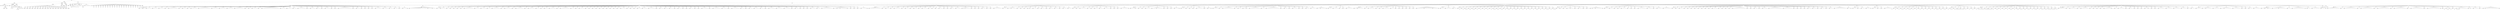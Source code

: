 graph Tree {
	"t0" [label = "TEI"];
	"t1" [label = "teiHeader"];
	"t2" [label = "fileDesc"];
	"t3" [label = "titleStmt"];
	"t4" [label = "title"];
	"t5" [label = "title"];
	"t6" [label = "title"];
	"t7" [label = "author"];
	"t8" [label = "persName"];
	"t9" [label = "forename"];
	"t10" [label = "surname"];
	"t11" [label = "editor"];
	"t12" [label = "publicationStmt"];
	"t13" [label = "publisher"];
	"t14" [label = "idno"];
	"t15" [label = "idno"];
	"t16" [label = "availability"];
	"t17" [label = "licence"];
	"t18" [label = "ab"];
	"t19" [label = "ref"];
	"t20" [label = "sourceDesc"];
	"t21" [label = "bibl"];
	"t22" [label = "name"];
	"t23" [label = "idno"];
	"t24" [label = "idno"];
	"t25" [label = "availability"];
	"t26" [label = "licence"];
	"t27" [label = "ab"];
	"t28" [label = "ref"];
	"t29" [label = "bibl"];
	"t30" [label = "date"];
	"t31" [label = "date"];
	"t32" [label = "idno"];
	"t33" [label = "profileDesc"];
	"t34" [label = "particDesc"];
	"t35" [label = "listPerson"];
	"t36" [label = "person"];
	"t37" [label = "persName"];
	"t38" [label = "person"];
	"t39" [label = "persName"];
	"t40" [label = "person"];
	"t41" [label = "persName"];
	"t42" [label = "person"];
	"t43" [label = "persName"];
	"t44" [label = "person"];
	"t45" [label = "persName"];
	"t46" [label = "person"];
	"t47" [label = "persName"];
	"t48" [label = "person"];
	"t49" [label = "persName"];
	"t50" [label = "person"];
	"t51" [label = "persName"];
	"t52" [label = "person"];
	"t53" [label = "persName"];
	"t54" [label = "person"];
	"t55" [label = "persName"];
	"t56" [label = "person"];
	"t57" [label = "persName"];
	"t58" [label = "person"];
	"t59" [label = "persName"];
	"t60" [label = "person"];
	"t61" [label = "persName"];
	"t62" [label = "person"];
	"t63" [label = "persName"];
	"t64" [label = "person"];
	"t65" [label = "persName"];
	"t66" [label = "person"];
	"t67" [label = "persName"];
	"t68" [label = "person"];
	"t69" [label = "persName"];
	"t70" [label = "person"];
	"t71" [label = "persName"];
	"t72" [label = "textClass"];
	"t73" [label = "keywords"];
	"t74" [label = "term"];
	"t75" [label = "term"];
	"t76" [label = "classCode"];
	"t77" [label = "revisionDesc"];
	"t78" [label = "listChange"];
	"t79" [label = "change"];
	"t80" [label = "text"];
	"t81" [label = "front"];
	"t82" [label = "docTitle"];
	"t83" [label = "titlePart"];
	"t84" [label = "titlePart"];
	"t85" [label = "titlePart"];
	"t86" [label = "docDate"];
	"t87" [label = "docAuthor"];
	"t88" [label = "div"];
	"t89" [label = "div"];
	"t90" [label = "head"];
	"t91" [label = "p"];
	"t92" [label = "p"];
	"t93" [label = "p"];
	"t94" [label = "p"];
	"t95" [label = "div"];
	"t96" [label = "p"];
	"t97" [label = "performance"];
	"t98" [label = "ab"];
	"t99" [label = "div"];
	"t100" [label = "head"];
	"t101" [label = "p"];
	"t102" [label = "div"];
	"t103" [label = "opener"];
	"t104" [label = "salute"];
	"t105" [label = "head"];
	"t106" [label = "p"];
	"t107" [label = "p"];
	"t108" [label = "p"];
	"t109" [label = "p"];
	"t110" [label = "castList"];
	"t111" [label = "head"];
	"t112" [label = "castItem"];
	"t113" [label = "role"];
	"t114" [label = "castItem"];
	"t115" [label = "role"];
	"t116" [label = "castItem"];
	"t117" [label = "role"];
	"t118" [label = "castItem"];
	"t119" [label = "role"];
	"t120" [label = "castItem"];
	"t121" [label = "role"];
	"t122" [label = "castItem"];
	"t123" [label = "role"];
	"t124" [label = "castItem"];
	"t125" [label = "role"];
	"t126" [label = "castItem"];
	"t127" [label = "role"];
	"t128" [label = "castItem"];
	"t129" [label = "role"];
	"t130" [label = "castItem"];
	"t131" [label = "role"];
	"t132" [label = "castItem"];
	"t133" [label = "role"];
	"t134" [label = "castItem"];
	"t135" [label = "role"];
	"t136" [label = "castItem"];
	"t137" [label = "role"];
	"t138" [label = "castItem"];
	"t139" [label = "role"];
	"t140" [label = "castItem"];
	"t141" [label = "role"];
	"t142" [label = "castItem"];
	"t143" [label = "role"];
	"t144" [label = "castItem"];
	"t145" [label = "role"];
	"t146" [label = "castItem"];
	"t147" [label = "role"];
	"t148" [label = "castItem"];
	"t149" [label = "role"];
	"t150" [label = "castItem"];
	"t151" [label = "role"];
	"t152" [label = "castItem"];
	"t153" [label = "role"];
	"t154" [label = "castItem"];
	"t155" [label = "role"];
	"t156" [label = "body"];
	"t157" [label = "div"];
	"t158" [label = "head"];
	"t159" [label = "div"];
	"t160" [label = "head"];
	"t161" [label = "sp"];
	"t162" [label = "speaker"];
	"t163" [label = "l"];
	"t164" [label = "sp"];
	"t165" [label = "speaker"];
	"t166" [label = "l"];
	"t167" [label = "sp"];
	"t168" [label = "speaker"];
	"t169" [label = "l"];
	"t170" [label = "l"];
	"t171" [label = "l"];
	"t172" [label = "sp"];
	"t173" [label = "speaker"];
	"t174" [label = "l"];
	"t175" [label = "l"];
	"t176" [label = "l"];
	"t177" [label = "sp"];
	"t178" [label = "speaker"];
	"t179" [label = "l"];
	"t180" [label = "l"];
	"t181" [label = "l"];
	"t182" [label = "sp"];
	"t183" [label = "speaker"];
	"t184" [label = "l"];
	"t185" [label = "sp"];
	"t186" [label = "speaker"];
	"t187" [label = "l"];
	"t188" [label = "l"];
	"t189" [label = "l"];
	"t190" [label = "l"];
	"t191" [label = "l"];
	"t192" [label = "l"];
	"t193" [label = "sp"];
	"t194" [label = "speaker"];
	"t195" [label = "l"];
	"t196" [label = "sp"];
	"t197" [label = "speaker"];
	"t198" [label = "l"];
	"t199" [label = "l"];
	"t200" [label = "sp"];
	"t201" [label = "speaker"];
	"t202" [label = "l"];
	"t203" [label = "sp"];
	"t204" [label = "speaker"];
	"t205" [label = "l"];
	"t206" [label = "l"];
	"t207" [label = "l"];
	"t208" [label = "l"];
	"t209" [label = "sp"];
	"t210" [label = "speaker"];
	"t211" [label = "l"];
	"t212" [label = "l"];
	"t213" [label = "l"];
	"t214" [label = "l"];
	"t215" [label = "l"];
	"t216" [label = "l"];
	"t217" [label = "l"];
	"t218" [label = "l"];
	"t219" [label = "sp"];
	"t220" [label = "speaker"];
	"t221" [label = "l"];
	"t222" [label = "l"];
	"t223" [label = "l"];
	"t224" [label = "l"];
	"t225" [label = "sp"];
	"t226" [label = "speaker"];
	"t227" [label = "l"];
	"t228" [label = "l"];
	"t229" [label = "l"];
	"t230" [label = "l"];
	"t231" [label = "sp"];
	"t232" [label = "speaker"];
	"t233" [label = "l"];
	"t234" [label = "l"];
	"t235" [label = "l"];
	"t236" [label = "l"];
	"t237" [label = "sp"];
	"t238" [label = "speaker"];
	"t239" [label = "l"];
	"t240" [label = "l"];
	"t241" [label = "l"];
	"t242" [label = "l"];
	"t243" [label = "l"];
	"t244" [label = "l"];
	"t245" [label = "sp"];
	"t246" [label = "speaker"];
	"t247" [label = "l"];
	"t248" [label = "sp"];
	"t249" [label = "speaker"];
	"t250" [label = "l"];
	"t251" [label = "sp"];
	"t252" [label = "speaker"];
	"t253" [label = "l"];
	"t254" [label = "l"];
	"t255" [label = "l"];
	"t256" [label = "sp"];
	"t257" [label = "speaker"];
	"t258" [label = "l"];
	"t259" [label = "sp"];
	"t260" [label = "speaker"];
	"t261" [label = "l"];
	"t262" [label = "l"];
	"t263" [label = "l"];
	"t264" [label = "l"];
	"t265" [label = "l"];
	"t266" [label = "l"];
	"t267" [label = "l"];
	"t268" [label = "l"];
	"t269" [label = "l"];
	"t270" [label = "l"];
	"t271" [label = "l"];
	"t272" [label = "l"];
	"t273" [label = "sp"];
	"t274" [label = "speaker"];
	"t275" [label = "l"];
	"t276" [label = "l"];
	"t277" [label = "l"];
	"t278" [label = "sp"];
	"t279" [label = "speaker"];
	"t280" [label = "l"];
	"t281" [label = "l"];
	"t282" [label = "l"];
	"t283" [label = "sp"];
	"t284" [label = "speaker"];
	"t285" [label = "l"];
	"t286" [label = "l"];
	"t287" [label = "sp"];
	"t288" [label = "speaker"];
	"t289" [label = "l"];
	"t290" [label = "l"];
	"t291" [label = "l"];
	"t292" [label = "l"];
	"t293" [label = "l"];
	"t294" [label = "sp"];
	"t295" [label = "speaker"];
	"t296" [label = "l"];
	"t297" [label = "sp"];
	"t298" [label = "speaker"];
	"t299" [label = "l"];
	"t300" [label = "l"];
	"t301" [label = "l"];
	"t302" [label = "sp"];
	"t303" [label = "speaker"];
	"t304" [label = "l"];
	"t305" [label = "l"];
	"t306" [label = "sp"];
	"t307" [label = "speaker"];
	"t308" [label = "l"];
	"t309" [label = "sp"];
	"t310" [label = "speaker"];
	"t311" [label = "l"];
	"t312" [label = "l"];
	"t313" [label = "l"];
	"t314" [label = "sp"];
	"t315" [label = "speaker"];
	"t316" [label = "l"];
	"t317" [label = "sp"];
	"t318" [label = "speaker"];
	"t319" [label = "l"];
	"t320" [label = "sp"];
	"t321" [label = "speaker"];
	"t322" [label = "l"];
	"t323" [label = "l"];
	"t324" [label = "l"];
	"t325" [label = "l"];
	"t326" [label = "l"];
	"t327" [label = "l"];
	"t328" [label = "l"];
	"t329" [label = "l"];
	"t330" [label = "l"];
	"t331" [label = "sp"];
	"t332" [label = "speaker"];
	"t333" [label = "l"];
	"t334" [label = "sp"];
	"t335" [label = "speaker"];
	"t336" [label = "l"];
	"t337" [label = "l"];
	"t338" [label = "sp"];
	"t339" [label = "speaker"];
	"t340" [label = "l"];
	"t341" [label = "sp"];
	"t342" [label = "speaker"];
	"t343" [label = "l"];
	"t344" [label = "sp"];
	"t345" [label = "speaker"];
	"t346" [label = "l"];
	"t347" [label = "sp"];
	"t348" [label = "speaker"];
	"t349" [label = "l"];
	"t350" [label = "sp"];
	"t351" [label = "speaker"];
	"t352" [label = "l"];
	"t353" [label = "l"];
	"t354" [label = "l"];
	"t355" [label = "l"];
	"t356" [label = "sp"];
	"t357" [label = "speaker"];
	"t358" [label = "l"];
	"t359" [label = "l"];
	"t360" [label = "l"];
	"t361" [label = "sp"];
	"t362" [label = "speaker"];
	"t363" [label = "l"];
	"t364" [label = "l"];
	"t365" [label = "sp"];
	"t366" [label = "speaker"];
	"t367" [label = "l"];
	"t368" [label = "l"];
	"t369" [label = "sp"];
	"t370" [label = "speaker"];
	"t371" [label = "l"];
	"t372" [label = "sp"];
	"t373" [label = "speaker"];
	"t374" [label = "l"];
	"t375" [label = "l"];
	"t376" [label = "stage"];
	"t377" [label = "div"];
	"t378" [label = "head"];
	"t379" [label = "sp"];
	"t380" [label = "speaker"];
	"t381" [label = "l"];
	"t382" [label = "l"];
	"t383" [label = "l"];
	"t384" [label = "l"];
	"t385" [label = "l"];
	"t386" [label = "l"];
	"t387" [label = "l"];
	"t388" [label = "l"];
	"t389" [label = "l"];
	"t390" [label = "l"];
	"t391" [label = "l"];
	"t392" [label = "l"];
	"t393" [label = "stage"];
	"t394" [label = "l"];
	"t395" [label = "l"];
	"t396" [label = "stage"];
	"t397" [label = "l"];
	"t398" [label = "l"];
	"t399" [label = "div"];
	"t400" [label = "head"];
	"t401" [label = "sp"];
	"t402" [label = "speaker"];
	"t403" [label = "l"];
	"t404" [label = "sp"];
	"t405" [label = "speaker"];
	"t406" [label = "l"];
	"t407" [label = "l"];
	"t408" [label = "l"];
	"t409" [label = "sp"];
	"t410" [label = "speaker"];
	"t411" [label = "l"];
	"t412" [label = "sp"];
	"t413" [label = "speaker"];
	"t414" [label = "l"];
	"t415" [label = "sp"];
	"t416" [label = "speaker"];
	"t417" [label = "l"];
	"t418" [label = "sp"];
	"t419" [label = "speaker"];
	"t420" [label = "l"];
	"t421" [label = "sp"];
	"t422" [label = "speaker"];
	"t423" [label = "l"];
	"t424" [label = "sp"];
	"t425" [label = "speaker"];
	"t426" [label = "l"];
	"t427" [label = "l"];
	"t428" [label = "l"];
	"t429" [label = "l"];
	"t430" [label = "l"];
	"t431" [label = "l"];
	"t432" [label = "sp"];
	"t433" [label = "speaker"];
	"t434" [label = "l"];
	"t435" [label = "l"];
	"t436" [label = "l"];
	"t437" [label = "sp"];
	"t438" [label = "speaker"];
	"t439" [label = "l"];
	"t440" [label = "l"];
	"t441" [label = "l"];
	"t442" [label = "sp"];
	"t443" [label = "speaker"];
	"t444" [label = "l"];
	"t445" [label = "l"];
	"t446" [label = "sp"];
	"t447" [label = "speaker"];
	"t448" [label = "l"];
	"t449" [label = "l"];
	"t450" [label = "l"];
	"t451" [label = "l"];
	"t452" [label = "l"];
	"t453" [label = "sp"];
	"t454" [label = "speaker"];
	"t455" [label = "l"];
	"t456" [label = "sp"];
	"t457" [label = "speaker"];
	"t458" [label = "l"];
	"t459" [label = "l"];
	"t460" [label = "l"];
	"t461" [label = "l"];
	"t462" [label = "sp"];
	"t463" [label = "speaker"];
	"t464" [label = "l"];
	"t465" [label = "sp"];
	"t466" [label = "speaker"];
	"t467" [label = "l"];
	"t468" [label = "l"];
	"t469" [label = "l"];
	"t470" [label = "l"];
	"t471" [label = "l"];
	"t472" [label = "sp"];
	"t473" [label = "speaker"];
	"t474" [label = "l"];
	"t475" [label = "sp"];
	"t476" [label = "speaker"];
	"t477" [label = "l"];
	"t478" [label = "l"];
	"t479" [label = "l"];
	"t480" [label = "l"];
	"t481" [label = "sp"];
	"t482" [label = "speaker"];
	"t483" [label = "l"];
	"t484" [label = "l"];
	"t485" [label = "sp"];
	"t486" [label = "speaker"];
	"t487" [label = "l"];
	"t488" [label = "sp"];
	"t489" [label = "speaker"];
	"t490" [label = "l"];
	"t491" [label = "l"];
	"t492" [label = "sp"];
	"t493" [label = "speaker"];
	"t494" [label = "l"];
	"t495" [label = "l"];
	"t496" [label = "l"];
	"t497" [label = "l"];
	"t498" [label = "sp"];
	"t499" [label = "speaker"];
	"t500" [label = "l"];
	"t501" [label = "sp"];
	"t502" [label = "speaker"];
	"t503" [label = "l"];
	"t504" [label = "l"];
	"t505" [label = "l"];
	"t506" [label = "l"];
	"t507" [label = "l"];
	"t508" [label = "l"];
	"t509" [label = "sp"];
	"t510" [label = "speaker"];
	"t511" [label = "l"];
	"t512" [label = "l"];
	"t513" [label = "sp"];
	"t514" [label = "speaker"];
	"t515" [label = "l"];
	"t516" [label = "sp"];
	"t517" [label = "speaker"];
	"t518" [label = "l"];
	"t519" [label = "l"];
	"t520" [label = "l"];
	"t521" [label = "sp"];
	"t522" [label = "speaker"];
	"t523" [label = "l"];
	"t524" [label = "sp"];
	"t525" [label = "speaker"];
	"t526" [label = "l"];
	"t527" [label = "sp"];
	"t528" [label = "speaker"];
	"t529" [label = "l"];
	"t530" [label = "sp"];
	"t531" [label = "speaker"];
	"t532" [label = "l"];
	"t533" [label = "sp"];
	"t534" [label = "speaker"];
	"t535" [label = "l"];
	"t536" [label = "sp"];
	"t537" [label = "speaker"];
	"t538" [label = "l"];
	"t539" [label = "sp"];
	"t540" [label = "speaker"];
	"t541" [label = "l"];
	"t542" [label = "sp"];
	"t543" [label = "speaker"];
	"t544" [label = "l"];
	"t545" [label = "sp"];
	"t546" [label = "speaker"];
	"t547" [label = "l"];
	"t548" [label = "sp"];
	"t549" [label = "speaker"];
	"t550" [label = "l"];
	"t551" [label = "sp"];
	"t552" [label = "speaker"];
	"t553" [label = "l"];
	"t554" [label = "l"];
	"t555" [label = "l"];
	"t556" [label = "sp"];
	"t557" [label = "speaker"];
	"t558" [label = "l"];
	"t559" [label = "sp"];
	"t560" [label = "speaker"];
	"t561" [label = "l"];
	"t562" [label = "sp"];
	"t563" [label = "speaker"];
	"t564" [label = "l"];
	"t565" [label = "sp"];
	"t566" [label = "speaker"];
	"t567" [label = "l"];
	"t568" [label = "l"];
	"t569" [label = "sp"];
	"t570" [label = "speaker"];
	"t571" [label = "l"];
	"t572" [label = "l"];
	"t573" [label = "l"];
	"t574" [label = "sp"];
	"t575" [label = "speaker"];
	"t576" [label = "l"];
	"t577" [label = "l"];
	"t578" [label = "l"];
	"t579" [label = "l"];
	"t580" [label = "sp"];
	"t581" [label = "speaker"];
	"t582" [label = "l"];
	"t583" [label = "sp"];
	"t584" [label = "speaker"];
	"t585" [label = "l"];
	"t586" [label = "l"];
	"t587" [label = "sp"];
	"t588" [label = "speaker"];
	"t589" [label = "l"];
	"t590" [label = "l"];
	"t591" [label = "sp"];
	"t592" [label = "speaker"];
	"t593" [label = "l"];
	"t594" [label = "l"];
	"t595" [label = "sp"];
	"t596" [label = "speaker"];
	"t597" [label = "l"];
	"t598" [label = "sp"];
	"t599" [label = "speaker"];
	"t600" [label = "l"];
	"t601" [label = "l"];
	"t602" [label = "sp"];
	"t603" [label = "speaker"];
	"t604" [label = "l"];
	"t605" [label = "sp"];
	"t606" [label = "speaker"];
	"t607" [label = "l"];
	"t608" [label = "sp"];
	"t609" [label = "speaker"];
	"t610" [label = "l"];
	"t611" [label = "l"];
	"t612" [label = "sp"];
	"t613" [label = "speaker"];
	"t614" [label = "l"];
	"t615" [label = "sp"];
	"t616" [label = "speaker"];
	"t617" [label = "l"];
	"t618" [label = "sp"];
	"t619" [label = "speaker"];
	"t620" [label = "l"];
	"t621" [label = "l"];
	"t622" [label = "l"];
	"t623" [label = "l"];
	"t624" [label = "sp"];
	"t625" [label = "speaker"];
	"t626" [label = "l"];
	"t627" [label = "sp"];
	"t628" [label = "speaker"];
	"t629" [label = "l"];
	"t630" [label = "l"];
	"t631" [label = "l"];
	"t632" [label = "l"];
	"t633" [label = "l"];
	"t634" [label = "sp"];
	"t635" [label = "speaker"];
	"t636" [label = "l"];
	"t637" [label = "l"];
	"t638" [label = "l"];
	"t639" [label = "sp"];
	"t640" [label = "speaker"];
	"t641" [label = "l"];
	"t642" [label = "sp"];
	"t643" [label = "speaker"];
	"t644" [label = "l"];
	"t645" [label = "l"];
	"t646" [label = "l"];
	"t647" [label = "l"];
	"t648" [label = "l"];
	"t649" [label = "sp"];
	"t650" [label = "speaker"];
	"t651" [label = "l"];
	"t652" [label = "l"];
	"t653" [label = "sp"];
	"t654" [label = "speaker"];
	"t655" [label = "l"];
	"t656" [label = "sp"];
	"t657" [label = "speaker"];
	"t658" [label = "l"];
	"t659" [label = "l"];
	"t660" [label = "sp"];
	"t661" [label = "speaker"];
	"t662" [label = "l"];
	"t663" [label = "l"];
	"t664" [label = "l"];
	"t665" [label = "sp"];
	"t666" [label = "speaker"];
	"t667" [label = "l"];
	"t668" [label = "l"];
	"t669" [label = "sp"];
	"t670" [label = "speaker"];
	"t671" [label = "l"];
	"t672" [label = "sp"];
	"t673" [label = "speaker"];
	"t674" [label = "l"];
	"t675" [label = "l"];
	"t676" [label = "l"];
	"t677" [label = "l"];
	"t678" [label = "sp"];
	"t679" [label = "speaker"];
	"t680" [label = "l"];
	"t681" [label = "l"];
	"t682" [label = "l"];
	"t683" [label = "l"];
	"t684" [label = "sp"];
	"t685" [label = "speaker"];
	"t686" [label = "l"];
	"t687" [label = "l"];
	"t688" [label = "l"];
	"t689" [label = "l"];
	"t690" [label = "sp"];
	"t691" [label = "speaker"];
	"t692" [label = "l"];
	"t693" [label = "sp"];
	"t694" [label = "speaker"];
	"t695" [label = "l"];
	"t696" [label = "l"];
	"t697" [label = "sp"];
	"t698" [label = "speaker"];
	"t699" [label = "l"];
	"t700" [label = "sp"];
	"t701" [label = "speaker"];
	"t702" [label = "l"];
	"t703" [label = "sp"];
	"t704" [label = "speaker"];
	"t705" [label = "l"];
	"t706" [label = "sp"];
	"t707" [label = "speaker"];
	"t708" [label = "l"];
	"t709" [label = "l"];
	"t710" [label = "l"];
	"t711" [label = "sp"];
	"t712" [label = "speaker"];
	"t713" [label = "l"];
	"t714" [label = "l"];
	"t715" [label = "sp"];
	"t716" [label = "speaker"];
	"t717" [label = "l"];
	"t718" [label = "l"];
	"t719" [label = "l"];
	"t720" [label = "l"];
	"t721" [label = "l"];
	"t722" [label = "l"];
	"t723" [label = "l"];
	"t724" [label = "sp"];
	"t725" [label = "speaker"];
	"t726" [label = "l"];
	"t727" [label = "stage"];
	"t728" [label = "l"];
	"t729" [label = "stage"];
	"t730" [label = "l"];
	"t731" [label = "l"];
	"t732" [label = "l"];
	"t733" [label = "l"];
	"t734" [label = "stage"];
	"t735" [label = "l"];
	"t736" [label = "sp"];
	"t737" [label = "speaker"];
	"t738" [label = "l"];
	"t739" [label = "sp"];
	"t740" [label = "speaker"];
	"t741" [label = "l"];
	"t742" [label = "sp"];
	"t743" [label = "speaker"];
	"t744" [label = "l"];
	"t745" [label = "sp"];
	"t746" [label = "speaker"];
	"t747" [label = "l"];
	"t748" [label = "l"];
	"t749" [label = "l"];
	"t750" [label = "stage"];
	"t751" [label = "div"];
	"t752" [label = "head"];
	"t753" [label = "sp"];
	"t754" [label = "speaker"];
	"t755" [label = "l"];
	"t756" [label = "l"];
	"t757" [label = "l"];
	"t758" [label = "l"];
	"t759" [label = "l"];
	"t760" [label = "l"];
	"t761" [label = "l"];
	"t762" [label = "l"];
	"t763" [label = "sp"];
	"t764" [label = "speaker"];
	"t765" [label = "l"];
	"t766" [label = "sp"];
	"t767" [label = "speaker"];
	"t768" [label = "l"];
	"t769" [label = "l"];
	"t770" [label = "sp"];
	"t771" [label = "speaker"];
	"t772" [label = "l"];
	"t773" [label = "sp"];
	"t774" [label = "speaker"];
	"t775" [label = "l"];
	"t776" [label = "l"];
	"t777" [label = "l"];
	"t778" [label = "l"];
	"t779" [label = "sp"];
	"t780" [label = "speaker"];
	"t781" [label = "l"];
	"t782" [label = "sp"];
	"t783" [label = "speaker"];
	"t784" [label = "l"];
	"t785" [label = "l"];
	"t786" [label = "sp"];
	"t787" [label = "speaker"];
	"t788" [label = "l"];
	"t789" [label = "sp"];
	"t790" [label = "speaker"];
	"t791" [label = "l"];
	"t792" [label = "l"];
	"t793" [label = "sp"];
	"t794" [label = "speaker"];
	"t795" [label = "l"];
	"t796" [label = "sp"];
	"t797" [label = "speaker"];
	"t798" [label = "l"];
	"t799" [label = "l"];
	"t800" [label = "l"];
	"t801" [label = "sp"];
	"t802" [label = "speaker"];
	"t803" [label = "l"];
	"t804" [label = "sp"];
	"t805" [label = "speaker"];
	"t806" [label = "l"];
	"t807" [label = "sp"];
	"t808" [label = "speaker"];
	"t809" [label = "l"];
	"t810" [label = "sp"];
	"t811" [label = "speaker"];
	"t812" [label = "l"];
	"t813" [label = "l"];
	"t814" [label = "sp"];
	"t815" [label = "speaker"];
	"t816" [label = "l"];
	"t817" [label = "sp"];
	"t818" [label = "speaker"];
	"t819" [label = "l"];
	"t820" [label = "sp"];
	"t821" [label = "speaker"];
	"t822" [label = "l"];
	"t823" [label = "l"];
	"t824" [label = "sp"];
	"t825" [label = "speaker"];
	"t826" [label = "l"];
	"t827" [label = "l"];
	"t828" [label = "l"];
	"t829" [label = "sp"];
	"t830" [label = "speaker"];
	"t831" [label = "note"];
	"t832" [label = "note"];
	"t833" [label = "l"];
	"t834" [label = "l"];
	"t835" [label = "l"];
	"t836" [label = "sp"];
	"t837" [label = "speaker"];
	"t838" [label = "l"];
	"t839" [label = "sp"];
	"t840" [label = "speaker"];
	"t841" [label = "l"];
	"t842" [label = "sp"];
	"t843" [label = "speaker"];
	"t844" [label = "l"];
	"t845" [label = "sp"];
	"t846" [label = "speaker"];
	"t847" [label = "l"];
	"t848" [label = "l"];
	"t849" [label = "sp"];
	"t850" [label = "speaker"];
	"t851" [label = "l"];
	"t852" [label = "sp"];
	"t853" [label = "speaker"];
	"t854" [label = "l"];
	"t855" [label = "sp"];
	"t856" [label = "speaker"];
	"t857" [label = "l"];
	"t858" [label = "l"];
	"t859" [label = "l"];
	"t860" [label = "l"];
	"t861" [label = "l"];
	"t862" [label = "div"];
	"t863" [label = "head"];
	"t864" [label = "sp"];
	"t865" [label = "speaker"];
	"t866" [label = "l"];
	"t867" [label = "l"];
	"t868" [label = "sp"];
	"t869" [label = "speaker"];
	"t870" [label = "l"];
	"t871" [label = "stage"];
	"t872" [label = "l"];
	"t873" [label = "l"];
	"t874" [label = "l"];
	"t875" [label = "sp"];
	"t876" [label = "speaker"];
	"t877" [label = "l"];
	"t878" [label = "sp"];
	"t879" [label = "speaker"];
	"t880" [label = "l"];
	"t881" [label = "sp"];
	"t882" [label = "speaker"];
	"t883" [label = "l"];
	"t884" [label = "sp"];
	"t885" [label = "speaker"];
	"t886" [label = "stage"];
	"t887" [label = "l"];
	"t888" [label = "sp"];
	"t889" [label = "speaker"];
	"t890" [label = "l"];
	"t891" [label = "l"];
	"t892" [label = "sp"];
	"t893" [label = "speaker"];
	"t894" [label = "l"];
	"t895" [label = "sp"];
	"t896" [label = "speaker"];
	"t897" [label = "l"];
	"t898" [label = "l"];
	"t899" [label = "sp"];
	"t900" [label = "speaker"];
	"t901" [label = "l"];
	"t902" [label = "sp"];
	"t903" [label = "speaker"];
	"t904" [label = "l"];
	"t905" [label = "l"];
	"t906" [label = "sp"];
	"t907" [label = "speaker"];
	"t908" [label = "l"];
	"t909" [label = "l"];
	"t910" [label = "sp"];
	"t911" [label = "speaker"];
	"t912" [label = "l"];
	"t913" [label = "sp"];
	"t914" [label = "speaker"];
	"t915" [label = "l"];
	"t916" [label = "l"];
	"t917" [label = "sp"];
	"t918" [label = "speaker"];
	"t919" [label = "l"];
	"t920" [label = "l"];
	"t921" [label = "div"];
	"t922" [label = "head"];
	"t923" [label = "sp"];
	"t924" [label = "speaker"];
	"t925" [label = "l"];
	"t926" [label = "sp"];
	"t927" [label = "speaker"];
	"t928" [label = "l"];
	"t929" [label = "sp"];
	"t930" [label = "speaker"];
	"t931" [label = "l"];
	"t932" [label = "l"];
	"t933" [label = "l"];
	"t934" [label = "l"];
	"t935" [label = "sp"];
	"t936" [label = "speaker"];
	"t937" [label = "l"];
	"t938" [label = "sp"];
	"t939" [label = "speaker"];
	"t940" [label = "l"];
	"t941" [label = "sp"];
	"t942" [label = "speaker"];
	"t943" [label = "l"];
	"t944" [label = "l"];
	"t945" [label = "sp"];
	"t946" [label = "speaker"];
	"t947" [label = "l"];
	"t948" [label = "l"];
	"t949" [label = "sp"];
	"t950" [label = "speaker"];
	"t951" [label = "l"];
	"t952" [label = "l"];
	"t953" [label = "l"];
	"t954" [label = "sp"];
	"t955" [label = "speaker"];
	"t956" [label = "l"];
	"t957" [label = "sp"];
	"t958" [label = "speaker"];
	"t959" [label = "l"];
	"t960" [label = "sp"];
	"t961" [label = "speaker"];
	"t962" [label = "l"];
	"t963" [label = "sp"];
	"t964" [label = "speaker"];
	"t965" [label = "l"];
	"t966" [label = "l"];
	"t967" [label = "l"];
	"t968" [label = "l"];
	"t969" [label = "stage"];
	"t970" [label = "div"];
	"t971" [label = "head"];
	"t972" [label = "sp"];
	"t973" [label = "speaker"];
	"t974" [label = "l"];
	"t975" [label = "l"];
	"t976" [label = "stage"];
	"t977" [label = "l"];
	"t978" [label = "sp"];
	"t979" [label = "speaker"];
	"t980" [label = "l"];
	"t981" [label = "sp"];
	"t982" [label = "speaker"];
	"t983" [label = "l"];
	"t984" [label = "sp"];
	"t985" [label = "speaker"];
	"t986" [label = "l"];
	"t987" [label = "l"];
	"t988" [label = "l"];
	"t989" [label = "sp"];
	"t990" [label = "speaker"];
	"t991" [label = "l"];
	"t992" [label = "l"];
	"t993" [label = "stage"];
	"t994" [label = "l"];
	"t995" [label = "l"];
	"t996" [label = "l"];
	"t997" [label = "l"];
	"t998" [label = "sp"];
	"t999" [label = "speaker"];
	"t1000" [label = "l"];
	"t1001" [label = "sp"];
	"t1002" [label = "speaker"];
	"t1003" [label = "l"];
	"t1004" [label = "sp"];
	"t1005" [label = "speaker"];
	"t1006" [label = "l"];
	"t1007" [label = "sp"];
	"t1008" [label = "speaker"];
	"t1009" [label = "l"];
	"t1010" [label = "l"];
	"t1011" [label = "stage"];
	"t1012" [label = "div"];
	"t1013" [label = "head"];
	"t1014" [label = "sp"];
	"t1015" [label = "speaker"];
	"t1016" [label = "l"];
	"t1017" [label = "l"];
	"t1018" [label = "sp"];
	"t1019" [label = "speaker"];
	"t1020" [label = "l"];
	"t1021" [label = "sp"];
	"t1022" [label = "speaker"];
	"t1023" [label = "l"];
	"t1024" [label = "sp"];
	"t1025" [label = "speaker"];
	"t1026" [label = "l"];
	"t1027" [label = "sp"];
	"t1028" [label = "speaker"];
	"t1029" [label = "l"];
	"t1030" [label = "l"];
	"t1031" [label = "l"];
	"t1032" [label = "l"];
	"t1033" [label = "sp"];
	"t1034" [label = "speaker"];
	"t1035" [label = "l"];
	"t1036" [label = "sp"];
	"t1037" [label = "speaker"];
	"t1038" [label = "l"];
	"t1039" [label = "stage"];
	"t1040" [label = "div"];
	"t1041" [label = "head"];
	"t1042" [label = "sp"];
	"t1043" [label = "speaker"];
	"t1044" [label = "l"];
	"t1045" [label = "l"];
	"t1046" [label = "l"];
	"t1047" [label = "sp"];
	"t1048" [label = "speaker"];
	"t1049" [label = "l"];
	"t1050" [label = "sp"];
	"t1051" [label = "speaker"];
	"t1052" [label = "l"];
	"t1053" [label = "l"];
	"t1054" [label = "l"];
	"t1055" [label = "l"];
	"t1056" [label = "l"];
	"t1057" [label = "l"];
	"t1058" [label = "l"];
	"t1059" [label = "sp"];
	"t1060" [label = "speaker"];
	"t1061" [label = "l"];
	"t1062" [label = "sp"];
	"t1063" [label = "speaker"];
	"t1064" [label = "l"];
	"t1065" [label = "l"];
	"t1066" [label = "sp"];
	"t1067" [label = "speaker"];
	"t1068" [label = "l"];
	"t1069" [label = "stage"];
	"t1070" [label = "l"];
	"t1071" [label = "sp"];
	"t1072" [label = "speaker"];
	"t1073" [label = "l"];
	"t1074" [label = "l"];
	"t1075" [label = "l"];
	"t1076" [label = "l"];
	"t1077" [label = "l"];
	"t1078" [label = "l"];
	"t1079" [label = "l"];
	"t1080" [label = "sp"];
	"t1081" [label = "speaker"];
	"t1082" [label = "l"];
	"t1083" [label = "l"];
	"t1084" [label = "sp"];
	"t1085" [label = "speaker"];
	"t1086" [label = "l"];
	"t1087" [label = "l"];
	"t1088" [label = "l"];
	"t1089" [label = "l"];
	"t1090" [label = "l"];
	"t1091" [label = "l"];
	"t1092" [label = "l"];
	"t1093" [label = "l"];
	"t1094" [label = "l"];
	"t1095" [label = "sp"];
	"t1096" [label = "speaker"];
	"t1097" [label = "l"];
	"t1098" [label = "sp"];
	"t1099" [label = "speaker"];
	"t1100" [label = "l"];
	"t1101" [label = "l"];
	"t1102" [label = "sp"];
	"t1103" [label = "speaker"];
	"t1104" [label = "l"];
	"t1105" [label = "sp"];
	"t1106" [label = "speaker"];
	"t1107" [label = "l"];
	"t1108" [label = "l"];
	"t1109" [label = "l"];
	"t1110" [label = "sp"];
	"t1111" [label = "speaker"];
	"t1112" [label = "l"];
	"t1113" [label = "sp"];
	"t1114" [label = "speaker"];
	"t1115" [label = "l"];
	"t1116" [label = "sp"];
	"t1117" [label = "speaker"];
	"t1118" [label = "l"];
	"t1119" [label = "l"];
	"t1120" [label = "sp"];
	"t1121" [label = "speaker"];
	"t1122" [label = "l"];
	"t1123" [label = "l"];
	"t1124" [label = "l"];
	"t1125" [label = "sp"];
	"t1126" [label = "speaker"];
	"t1127" [label = "l"];
	"t1128" [label = "stage"];
	"t1129" [label = "l"];
	"t1130" [label = "l"];
	"t1131" [label = "l"];
	"t1132" [label = "stage"];
	"t1133" [label = "div"];
	"t1134" [label = "head"];
	"t1135" [label = "sp"];
	"t1136" [label = "speaker"];
	"t1137" [label = "l"];
	"t1138" [label = "l"];
	"t1139" [label = "sp"];
	"t1140" [label = "speaker"];
	"t1141" [label = "l"];
	"t1142" [label = "l"];
	"t1143" [label = "l"];
	"t1144" [label = "sp"];
	"t1145" [label = "speaker"];
	"t1146" [label = "l"];
	"t1147" [label = "sp"];
	"t1148" [label = "speaker"];
	"t1149" [label = "l"];
	"t1150" [label = "sp"];
	"t1151" [label = "speaker"];
	"t1152" [label = "l"];
	"t1153" [label = "l"];
	"t1154" [label = "l"];
	"t1155" [label = "l"];
	"t1156" [label = "div"];
	"t1157" [label = "head"];
	"t1158" [label = "sp"];
	"t1159" [label = "speaker"];
	"t1160" [label = "l"];
	"t1161" [label = "stage"];
	"t1162" [label = "l"];
	"t1163" [label = "l"];
	"t1164" [label = "l"];
	"t1165" [label = "l"];
	"t1166" [label = "sp"];
	"t1167" [label = "speaker"];
	"t1168" [label = "l"];
	"t1169" [label = "sp"];
	"t1170" [label = "speaker"];
	"t1171" [label = "l"];
	"t1172" [label = "l"];
	"t1173" [label = "l"];
	"t1174" [label = "l"];
	"t1175" [label = "sp"];
	"t1176" [label = "speaker"];
	"t1177" [label = "l"];
	"t1178" [label = "sp"];
	"t1179" [label = "speaker"];
	"t1180" [label = "l"];
	"t1181" [label = "sp"];
	"t1182" [label = "speaker"];
	"t1183" [label = "l"];
	"t1184" [label = "l"];
	"t1185" [label = "l"];
	"t1186" [label = "l"];
	"t1187" [label = "sp"];
	"t1188" [label = "speaker"];
	"t1189" [label = "l"];
	"t1190" [label = "l"];
	"t1191" [label = "sp"];
	"t1192" [label = "speaker"];
	"t1193" [label = "l"];
	"t1194" [label = "sp"];
	"t1195" [label = "speaker"];
	"t1196" [label = "l"];
	"t1197" [label = "sp"];
	"t1198" [label = "speaker"];
	"t1199" [label = "l"];
	"t1200" [label = "sp"];
	"t1201" [label = "speaker"];
	"t1202" [label = "l"];
	"t1203" [label = "sp"];
	"t1204" [label = "speaker"];
	"t1205" [label = "l"];
	"t1206" [label = "sp"];
	"t1207" [label = "speaker"];
	"t1208" [label = "l"];
	"t1209" [label = "sp"];
	"t1210" [label = "speaker"];
	"t1211" [label = "l"];
	"t1212" [label = "l"];
	"t1213" [label = "l"];
	"t1214" [label = "l"];
	"t1215" [label = "stage"];
	"t1216" [label = "l"];
	"t1217" [label = "l"];
	"t1218" [label = "l"];
	"t1219" [label = "l"];
	"t1220" [label = "l"];
	"t1221" [label = "stage"];
	"t1222" [label = "l"];
	"t1223" [label = "l"];
	"t1224" [label = "l"];
	"t1225" [label = "stage"];
	"t1226" [label = "div"];
	"t1227" [label = "head"];
	"t1228" [label = "sp"];
	"t1229" [label = "speaker"];
	"t1230" [label = "l"];
	"t1231" [label = "l"];
	"t1232" [label = "sp"];
	"t1233" [label = "speaker"];
	"t1234" [label = "l"];
	"t1235" [label = "l"];
	"t1236" [label = "l"];
	"t1237" [label = "l"];
	"t1238" [label = "sp"];
	"t1239" [label = "speaker"];
	"t1240" [label = "l"];
	"t1241" [label = "l"];
	"t1242" [label = "div"];
	"t1243" [label = "head"];
	"t1244" [label = "sp"];
	"t1245" [label = "speaker"];
	"t1246" [label = "p"];
	"t1247" [label = "s"];
	"t1248" [label = "sp"];
	"t1249" [label = "speaker"];
	"t1250" [label = "p"];
	"t1251" [label = "s"];
	"t1252" [label = "sp"];
	"t1253" [label = "speaker"];
	"t1254" [label = "p"];
	"t1255" [label = "s"];
	"t1256" [label = "s"];
	"t1257" [label = "sp"];
	"t1258" [label = "speaker"];
	"t1259" [label = "p"];
	"t1260" [label = "s"];
	"t1261" [label = "s"];
	"t1262" [label = "sp"];
	"t1263" [label = "speaker"];
	"t1264" [label = "p"];
	"t1265" [label = "s"];
	"t1266" [label = "s"];
	"t1267" [label = "sp"];
	"t1268" [label = "speaker"];
	"t1269" [label = "p"];
	"t1270" [label = "s"];
	"t1271" [label = "sp"];
	"t1272" [label = "speaker"];
	"t1273" [label = "p"];
	"t1274" [label = "s"];
	"t1275" [label = "sp"];
	"t1276" [label = "speaker"];
	"t1277" [label = "p"];
	"t1278" [label = "s"];
	"t1279" [label = "sp"];
	"t1280" [label = "speaker"];
	"t1281" [label = "p"];
	"t1282" [label = "s"];
	"t1283" [label = "sp"];
	"t1284" [label = "speaker"];
	"t1285" [label = "p"];
	"t1286" [label = "s"];
	"t1287" [label = "sp"];
	"t1288" [label = "speaker"];
	"t1289" [label = "p"];
	"t1290" [label = "s"];
	"t1291" [label = "s"];
	"t1292" [label = "sp"];
	"t1293" [label = "speaker"];
	"t1294" [label = "p"];
	"t1295" [label = "s"];
	"t1296" [label = "s"];
	"t1297" [label = "sp"];
	"t1298" [label = "speaker"];
	"t1299" [label = "p"];
	"t1300" [label = "s"];
	"t1301" [label = "s"];
	"t1302" [label = "sp"];
	"t1303" [label = "speaker"];
	"t1304" [label = "p"];
	"t1305" [label = "s"];
	"t1306" [label = "sp"];
	"t1307" [label = "speaker"];
	"t1308" [label = "p"];
	"t1309" [label = "s"];
	"t1310" [label = "s"];
	"t1311" [label = "sp"];
	"t1312" [label = "speaker"];
	"t1313" [label = "p"];
	"t1314" [label = "s"];
	"t1315" [label = "sp"];
	"t1316" [label = "speaker"];
	"t1317" [label = "p"];
	"t1318" [label = "s"];
	"t1319" [label = "s"];
	"t1320" [label = "sp"];
	"t1321" [label = "speaker"];
	"t1322" [label = "p"];
	"t1323" [label = "s"];
	"t1324" [label = "sp"];
	"t1325" [label = "speaker"];
	"t1326" [label = "p"];
	"t1327" [label = "s"];
	"t1328" [label = "sp"];
	"t1329" [label = "speaker"];
	"t1330" [label = "p"];
	"t1331" [label = "s"];
	"t1332" [label = "sp"];
	"t1333" [label = "speaker"];
	"t1334" [label = "p"];
	"t1335" [label = "s"];
	"t1336" [label = "sp"];
	"t1337" [label = "speaker"];
	"t1338" [label = "p"];
	"t1339" [label = "s"];
	"t1340" [label = "sp"];
	"t1341" [label = "speaker"];
	"t1342" [label = "p"];
	"t1343" [label = "s"];
	"t1344" [label = "s"];
	"t1345" [label = "sp"];
	"t1346" [label = "speaker"];
	"t1347" [label = "p"];
	"t1348" [label = "s"];
	"t1349" [label = "sp"];
	"t1350" [label = "speaker"];
	"t1351" [label = "p"];
	"t1352" [label = "s"];
	"t1353" [label = "sp"];
	"t1354" [label = "speaker"];
	"t1355" [label = "p"];
	"t1356" [label = "s"];
	"t1357" [label = "s"];
	"t1358" [label = "sp"];
	"t1359" [label = "speaker"];
	"t1360" [label = "p"];
	"t1361" [label = "s"];
	"t1362" [label = "sp"];
	"t1363" [label = "speaker"];
	"t1364" [label = "p"];
	"t1365" [label = "s"];
	"t1366" [label = "s"];
	"t1367" [label = "div"];
	"t1368" [label = "head"];
	"t1369" [label = "sp"];
	"t1370" [label = "speaker"];
	"t1371" [label = "l"];
	"t1372" [label = "sp"];
	"t1373" [label = "speaker"];
	"t1374" [label = "l"];
	"t1375" [label = "sp"];
	"t1376" [label = "speaker"];
	"t1377" [label = "l"];
	"t1378" [label = "sp"];
	"t1379" [label = "speaker"];
	"t1380" [label = "l"];
	"t1381" [label = "stage"];
	"t1382" [label = "l"];
	"t1383" [label = "l"];
	"t1384" [label = "sp"];
	"t1385" [label = "speaker"];
	"t1386" [label = "l"];
	"t1387" [label = "sp"];
	"t1388" [label = "speaker"];
	"t1389" [label = "l"];
	"t1390" [label = "l"];
	"t1391" [label = "sp"];
	"t1392" [label = "speaker"];
	"t1393" [label = "l"];
	"t1394" [label = "sp"];
	"t1395" [label = "speaker"];
	"t1396" [label = "l"];
	"t1397" [label = "sp"];
	"t1398" [label = "speaker"];
	"t1399" [label = "stage"];
	"t1400" [label = "l"];
	"t1401" [label = "stage"];
	"t1402" [label = "l"];
	"t1403" [label = "l"];
	"t1404" [label = "l"];
	"t1405" [label = "l"];
	"t1406" [label = "stage"];
	"t1407" [label = "div"];
	"t1408" [label = "head"];
	"t1409" [label = "sp"];
	"t1410" [label = "speaker"];
	"t1411" [label = "l"];
	"t1412" [label = "l"];
	"t1413" [label = "sp"];
	"t1414" [label = "speaker"];
	"t1415" [label = "l"];
	"t1416" [label = "l"];
	"t1417" [label = "sp"];
	"t1418" [label = "speaker"];
	"t1419" [label = "l"];
	"t1420" [label = "sp"];
	"t1421" [label = "speaker"];
	"t1422" [label = "l"];
	"t1423" [label = "sp"];
	"t1424" [label = "speaker"];
	"t1425" [label = "l"];
	"t1426" [label = "l"];
	"t1427" [label = "l"];
	"t1428" [label = "sp"];
	"t1429" [label = "speaker"];
	"t1430" [label = "l"];
	"t1431" [label = "sp"];
	"t1432" [label = "speaker"];
	"t1433" [label = "l"];
	"t1434" [label = "sp"];
	"t1435" [label = "speaker"];
	"t1436" [label = "l"];
	"t1437" [label = "sp"];
	"t1438" [label = "speaker"];
	"t1439" [label = "l"];
	"t1440" [label = "l"];
	"t1441" [label = "l"];
	"t1442" [label = "l"];
	"t1443" [label = "l"];
	"t1444" [label = "sp"];
	"t1445" [label = "speaker"];
	"t1446" [label = "l"];
	"t1447" [label = "l"];
	"t1448" [label = "l"];
	"t1449" [label = "sp"];
	"t1450" [label = "speaker"];
	"t1451" [label = "l"];
	"t1452" [label = "sp"];
	"t1453" [label = "speaker"];
	"t1454" [label = "l"];
	"t1455" [label = "l"];
	"t1456" [label = "l"];
	"t1457" [label = "sp"];
	"t1458" [label = "speaker"];
	"t1459" [label = "l"];
	"t1460" [label = "l"];
	"t1461" [label = "l"];
	"t1462" [label = "l"];
	"t1463" [label = "l"];
	"t1464" [label = "div"];
	"t1465" [label = "head"];
	"t1466" [label = "sp"];
	"t1467" [label = "speaker"];
	"t1468" [label = "l"];
	"t1469" [label = "sp"];
	"t1470" [label = "speaker"];
	"t1471" [label = "l"];
	"t1472" [label = "sp"];
	"t1473" [label = "speaker"];
	"t1474" [label = "l"];
	"t1475" [label = "l"];
	"t1476" [label = "sp"];
	"t1477" [label = "speaker"];
	"t1478" [label = "l"];
	"t1479" [label = "sp"];
	"t1480" [label = "speaker"];
	"t1481" [label = "l"];
	"t1482" [label = "sp"];
	"t1483" [label = "speaker"];
	"t1484" [label = "l"];
	"t1485" [label = "sp"];
	"t1486" [label = "speaker"];
	"t1487" [label = "l"];
	"t1488" [label = "sp"];
	"t1489" [label = "speaker"];
	"t1490" [label = "l"];
	"t1491" [label = "sp"];
	"t1492" [label = "speaker"];
	"t1493" [label = "l"];
	"t1494" [label = "sp"];
	"t1495" [label = "speaker"];
	"t1496" [label = "l"];
	"t1497" [label = "sp"];
	"t1498" [label = "speaker"];
	"t1499" [label = "l"];
	"t1500" [label = "sp"];
	"t1501" [label = "speaker"];
	"t1502" [label = "l"];
	"t1503" [label = "l"];
	"t1504" [label = "l"];
	"t1505" [label = "sp"];
	"t1506" [label = "speaker"];
	"t1507" [label = "l"];
	"t1508" [label = "sp"];
	"t1509" [label = "speaker"];
	"t1510" [label = "l"];
	"t1511" [label = "sp"];
	"t1512" [label = "speaker"];
	"t1513" [label = "l"];
	"t1514" [label = "sp"];
	"t1515" [label = "speaker"];
	"t1516" [label = "l"];
	"t1517" [label = "sp"];
	"t1518" [label = "speaker"];
	"t1519" [label = "l"];
	"t1520" [label = "l"];
	"t1521" [label = "l"];
	"t1522" [label = "l"];
	"t1523" [label = "l"];
	"t1524" [label = "l"];
	"t1525" [label = "l"];
	"t1526" [label = "l"];
	"t1527" [label = "l"];
	"t1528" [label = "sp"];
	"t1529" [label = "speaker"];
	"t1530" [label = "l"];
	"t1531" [label = "sp"];
	"t1532" [label = "speaker"];
	"t1533" [label = "l"];
	"t1534" [label = "sp"];
	"t1535" [label = "speaker"];
	"t1536" [label = "l"];
	"t1537" [label = "l"];
	"t1538" [label = "sp"];
	"t1539" [label = "speaker"];
	"t1540" [label = "l"];
	"t1541" [label = "sp"];
	"t1542" [label = "speaker"];
	"t1543" [label = "l"];
	"t1544" [label = "l"];
	"t1545" [label = "l"];
	"t1546" [label = "sp"];
	"t1547" [label = "speaker"];
	"t1548" [label = "l"];
	"t1549" [label = "l"];
	"t1550" [label = "l"];
	"t1551" [label = "l"];
	"t1552" [label = "l"];
	"t1553" [label = "l"];
	"t1554" [label = "l"];
	"t1555" [label = "l"];
	"t1556" [label = "l"];
	"t1557" [label = "sp"];
	"t1558" [label = "speaker"];
	"t1559" [label = "l"];
	"t1560" [label = "l"];
	"t1561" [label = "l"];
	"t1562" [label = "l"];
	"t1563" [label = "l"];
	"t1564" [label = "l"];
	"t1565" [label = "sp"];
	"t1566" [label = "speaker"];
	"t1567" [label = "l"];
	"t1568" [label = "sp"];
	"t1569" [label = "speaker"];
	"t1570" [label = "l"];
	"t1571" [label = "sp"];
	"t1572" [label = "speaker"];
	"t1573" [label = "l"];
	"t1574" [label = "sp"];
	"t1575" [label = "speaker"];
	"t1576" [label = "l"];
	"t1577" [label = "sp"];
	"t1578" [label = "speaker"];
	"t1579" [label = "l"];
	"t1580" [label = "l"];
	"t1581" [label = "sp"];
	"t1582" [label = "speaker"];
	"t1583" [label = "l"];
	"t1584" [label = "l"];
	"t1585" [label = "sp"];
	"t1586" [label = "speaker"];
	"t1587" [label = "l"];
	"t1588" [label = "sp"];
	"t1589" [label = "speaker"];
	"t1590" [label = "l"];
	"t1591" [label = "l"];
	"t1592" [label = "sp"];
	"t1593" [label = "speaker"];
	"t1594" [label = "l"];
	"t1595" [label = "sp"];
	"t1596" [label = "speaker"];
	"t1597" [label = "l"];
	"t1598" [label = "l"];
	"t1599" [label = "sp"];
	"t1600" [label = "speaker"];
	"t1601" [label = "l"];
	"t1602" [label = "l"];
	"t1603" [label = "l"];
	"t1604" [label = "l"];
	"t1605" [label = "l"];
	"t1606" [label = "l"];
	"t1607" [label = "l"];
	"t1608" [label = "l"];
	"t1609" [label = "sp"];
	"t1610" [label = "speaker"];
	"t1611" [label = "l"];
	"t1612" [label = "stage"];
	"t1613" [label = "div"];
	"t1614" [label = "head"];
	"t1615" [label = "sp"];
	"t1616" [label = "speaker"];
	"t1617" [label = "l"];
	"t1618" [label = "l"];
	"t1619" [label = "sp"];
	"t1620" [label = "speaker"];
	"t1621" [label = "l"];
	"t1622" [label = "sp"];
	"t1623" [label = "speaker"];
	"t1624" [label = "l"];
	"t1625" [label = "l"];
	"t1626" [label = "sp"];
	"t1627" [label = "speaker"];
	"t1628" [label = "l"];
	"t1629" [label = "l"];
	"t1630" [label = "stage"];
	"t1631" [label = "div"];
	"t1632" [label = "head"];
	"t1633" [label = "sp"];
	"t1634" [label = "speaker"];
	"t1635" [label = "l"];
	"t1636" [label = "l"];
	"t1637" [label = "sp"];
	"t1638" [label = "speaker"];
	"t1639" [label = "l"];
	"t1640" [label = "sp"];
	"t1641" [label = "speaker"];
	"t1642" [label = "l"];
	"t1643" [label = "sp"];
	"t1644" [label = "speaker"];
	"t1645" [label = "l"];
	"t1646" [label = "l"];
	"t1647" [label = "l"];
	"t1648" [label = "l"];
	"t1649" [label = "p"];
	"t1650" [label = "s"];
	"t1651" [label = "div"];
	"t1652" [label = "head"];
	"t1653" [label = "sp"];
	"t1654" [label = "speaker"];
	"t1655" [label = "p"];
	"t1656" [label = "s"];
	"t1657" [label = "sp"];
	"t1658" [label = "speaker"];
	"t1659" [label = "p"];
	"t1660" [label = "s"];
	"t1661" [label = "sp"];
	"t1662" [label = "speaker"];
	"t1663" [label = "p"];
	"t1664" [label = "s"];
	"t1665" [label = "s"];
	"t1666" [label = "sp"];
	"t1667" [label = "speaker"];
	"t1668" [label = "p"];
	"t1669" [label = "s"];
	"t1670" [label = "sp"];
	"t1671" [label = "speaker"];
	"t1672" [label = "p"];
	"t1673" [label = "s"];
	"t1674" [label = "s"];
	"t1675" [label = "sp"];
	"t1676" [label = "speaker"];
	"t1677" [label = "p"];
	"t1678" [label = "s"];
	"t1679" [label = "sp"];
	"t1680" [label = "speaker"];
	"t1681" [label = "p"];
	"t1682" [label = "s"];
	"t1683" [label = "sp"];
	"t1684" [label = "speaker"];
	"t1685" [label = "p"];
	"t1686" [label = "s"];
	"t1687" [label = "sp"];
	"t1688" [label = "speaker"];
	"t1689" [label = "p"];
	"t1690" [label = "s"];
	"t1691" [label = "sp"];
	"t1692" [label = "speaker"];
	"t1693" [label = "p"];
	"t1694" [label = "s"];
	"t1695" [label = "sp"];
	"t1696" [label = "speaker"];
	"t1697" [label = "p"];
	"t1698" [label = "s"];
	"t1699" [label = "sp"];
	"t1700" [label = "speaker"];
	"t1701" [label = "p"];
	"t1702" [label = "s"];
	"t1703" [label = "sp"];
	"t1704" [label = "speaker"];
	"t1705" [label = "p"];
	"t1706" [label = "s"];
	"t1707" [label = "s"];
	"t1708" [label = "sp"];
	"t1709" [label = "speaker"];
	"t1710" [label = "p"];
	"t1711" [label = "s"];
	"t1712" [label = "s"];
	"t1713" [label = "sp"];
	"t1714" [label = "speaker"];
	"t1715" [label = "p"];
	"t1716" [label = "s"];
	"t1717" [label = "s"];
	"t1718" [label = "sp"];
	"t1719" [label = "speaker"];
	"t1720" [label = "p"];
	"t1721" [label = "s"];
	"t1722" [label = "div"];
	"t1723" [label = "head"];
	"t1724" [label = "sp"];
	"t1725" [label = "speaker"];
	"t1726" [label = "p"];
	"t1727" [label = "s"];
	"t1728" [label = "s"];
	"t1729" [label = "sp"];
	"t1730" [label = "speaker"];
	"t1731" [label = "p"];
	"t1732" [label = "s"];
	"t1733" [label = "sp"];
	"t1734" [label = "speaker"];
	"t1735" [label = "p"];
	"t1736" [label = "s"];
	"t1737" [label = "s"];
	"t1738" [label = "s"];
	"t1739" [label = "s"];
	"t1740" [label = "s"];
	"t1741" [label = "sp"];
	"t1742" [label = "speaker"];
	"t1743" [label = "p"];
	"t1744" [label = "s"];
	"t1745" [label = "s"];
	"t1746" [label = "sp"];
	"t1747" [label = "speaker"];
	"t1748" [label = "p"];
	"t1749" [label = "s"];
	"t1750" [label = "sp"];
	"t1751" [label = "speaker"];
	"t1752" [label = "p"];
	"t1753" [label = "s"];
	"t1754" [label = "sp"];
	"t1755" [label = "speaker"];
	"t1756" [label = "p"];
	"t1757" [label = "s"];
	"t1758" [label = "sp"];
	"t1759" [label = "speaker"];
	"t1760" [label = "p"];
	"t1761" [label = "s"];
	"t1762" [label = "div"];
	"t1763" [label = "head"];
	"t1764" [label = "sp"];
	"t1765" [label = "speaker"];
	"t1766" [label = "p"];
	"t1767" [label = "s"];
	"t1768" [label = "s"];
	"t1769" [label = "stage"];
	"t1770" [label = "p"];
	"t1771" [label = "s"];
	"t1772" [label = "s"];
	"t1773" [label = "s"];
	"t1774" [label = "sp"];
	"t1775" [label = "speaker"];
	"t1776" [label = "p"];
	"t1777" [label = "s"];
	"t1778" [label = "s"];
	"t1779" [label = "s"];
	"t1780" [label = "s"];
	"t1781" [label = "s"];
	"t1782" [label = "sp"];
	"t1783" [label = "speaker"];
	"t1784" [label = "p"];
	"t1785" [label = "s"];
	"t1786" [label = "sp"];
	"t1787" [label = "speaker"];
	"t1788" [label = "p"];
	"t1789" [label = "s"];
	"t1790" [label = "sp"];
	"t1791" [label = "speaker"];
	"t1792" [label = "p"];
	"t1793" [label = "s"];
	"t1794" [label = "s"];
	"t1795" [label = "sp"];
	"t1796" [label = "speaker"];
	"t1797" [label = "p"];
	"t1798" [label = "s"];
	"t1799" [label = "sp"];
	"t1800" [label = "speaker"];
	"t1801" [label = "p"];
	"t1802" [label = "s"];
	"t1803" [label = "sp"];
	"t1804" [label = "speaker"];
	"t1805" [label = "p"];
	"t1806" [label = "s"];
	"t1807" [label = "sp"];
	"t1808" [label = "speaker"];
	"t1809" [label = "p"];
	"t1810" [label = "s"];
	"t1811" [label = "s"];
	"t1812" [label = "sp"];
	"t1813" [label = "speaker"];
	"t1814" [label = "p"];
	"t1815" [label = "s"];
	"t1816" [label = "sp"];
	"t1817" [label = "speaker"];
	"t1818" [label = "p"];
	"t1819" [label = "s"];
	"t1820" [label = "s"];
	"t1821" [label = "sp"];
	"t1822" [label = "speaker"];
	"t1823" [label = "p"];
	"t1824" [label = "s"];
	"t1825" [label = "s"];
	"t1826" [label = "sp"];
	"t1827" [label = "speaker"];
	"t1828" [label = "p"];
	"t1829" [label = "s"];
	"t1830" [label = "s"];
	"t1831" [label = "sp"];
	"t1832" [label = "speaker"];
	"t1833" [label = "p"];
	"t1834" [label = "s"];
	"t1835" [label = "s"];
	"t1836" [label = "sp"];
	"t1837" [label = "speaker"];
	"t1838" [label = "p"];
	"t1839" [label = "s"];
	"t1840" [label = "sp"];
	"t1841" [label = "speaker"];
	"t1842" [label = "p"];
	"t1843" [label = "s"];
	"t1844" [label = "s"];
	"t1845" [label = "sp"];
	"t1846" [label = "speaker"];
	"t1847" [label = "p"];
	"t1848" [label = "s"];
	"t1849" [label = "sp"];
	"t1850" [label = "speaker"];
	"t1851" [label = "p"];
	"t1852" [label = "s"];
	"t1853" [label = "s"];
	"t1854" [label = "sp"];
	"t1855" [label = "speaker"];
	"t1856" [label = "p"];
	"t1857" [label = "s"];
	"t1858" [label = "s"];
	"t1859" [label = "sp"];
	"t1860" [label = "speaker"];
	"t1861" [label = "p"];
	"t1862" [label = "s"];
	"t1863" [label = "s"];
	"t1864" [label = "s"];
	"t1865" [label = "sp"];
	"t1866" [label = "speaker"];
	"t1867" [label = "p"];
	"t1868" [label = "s"];
	"t1869" [label = "s"];
	"t1870" [label = "s"];
	"t1871" [label = "sp"];
	"t1872" [label = "speaker"];
	"t1873" [label = "p"];
	"t1874" [label = "s"];
	"t1875" [label = "div"];
	"t1876" [label = "head"];
	"t1877" [label = "stage"];
	"t1878" [label = "sp"];
	"t1879" [label = "speaker"];
	"t1880" [label = "l"];
	"t1881" [label = "l"];
	"t1882" [label = "l"];
	"t1883" [label = "l"];
	"t1884" [label = "sp"];
	"t1885" [label = "speaker"];
	"t1886" [label = "l"];
	"t1887" [label = "sp"];
	"t1888" [label = "speaker"];
	"t1889" [label = "l"];
	"t1890" [label = "l"];
	"t1891" [label = "l"];
	"t1892" [label = "l"];
	"t1893" [label = "sp"];
	"t1894" [label = "speaker"];
	"t1895" [label = "l"];
	"t1896" [label = "sp"];
	"t1897" [label = "speaker"];
	"t1898" [label = "l"];
	"t1899" [label = "l"];
	"t1900" [label = "l"];
	"t1901" [label = "l"];
	"t1902" [label = "l"];
	"t1903" [label = "sp"];
	"t1904" [label = "speaker"];
	"t1905" [label = "l"];
	"t1906" [label = "sp"];
	"t1907" [label = "speaker"];
	"t1908" [label = "l"];
	"t1909" [label = "sp"];
	"t1910" [label = "speaker"];
	"t1911" [label = "l"];
	"t1912" [label = "sp"];
	"t1913" [label = "speaker"];
	"t1914" [label = "l"];
	"t1915" [label = "sp"];
	"t1916" [label = "speaker"];
	"t1917" [label = "l"];
	"t1918" [label = "l"];
	"t1919" [label = "l"];
	"t1920" [label = "l"];
	"t1921" [label = "stage"];
	"t1922" [label = "l"];
	"t1923" [label = "sp"];
	"t1924" [label = "speaker"];
	"t1925" [label = "l"];
	"t1926" [label = "sp"];
	"t1927" [label = "speaker"];
	"t1928" [label = "l"];
	"t1929" [label = "l"];
	"t1930" [label = "l"];
	"t1931" [label = "l"];
	"t1932" [label = "sp"];
	"t1933" [label = "speaker"];
	"t1934" [label = "l"];
	"t1935" [label = "sp"];
	"t1936" [label = "speaker"];
	"t1937" [label = "l"];
	"t1938" [label = "l"];
	"t1939" [label = "sp"];
	"t1940" [label = "speaker"];
	"t1941" [label = "l"];
	"t1942" [label = "sp"];
	"t1943" [label = "speaker"];
	"t1944" [label = "l"];
	"t1945" [label = "sp"];
	"t1946" [label = "speaker"];
	"t1947" [label = "l"];
	"t1948" [label = "sp"];
	"t1949" [label = "speaker"];
	"t1950" [label = "l"];
	"t1951" [label = "stage"];
	"t1952" [label = "l"];
	"t1953" [label = "sp"];
	"t1954" [label = "speaker"];
	"t1955" [label = "l"];
	"t1956" [label = "sp"];
	"t1957" [label = "speaker"];
	"t1958" [label = "l"];
	"t1959" [label = "sp"];
	"t1960" [label = "speaker"];
	"t1961" [label = "l"];
	"t1962" [label = "l"];
	"t1963" [label = "l"];
	"t1964" [label = "l"];
	"t1965" [label = "sp"];
	"t1966" [label = "speaker"];
	"t1967" [label = "l"];
	"t1968" [label = "l"];
	"t1969" [label = "l"];
	"t1970" [label = "l"];
	"t1971" [label = "sp"];
	"t1972" [label = "speaker"];
	"t1973" [label = "l"];
	"t1974" [label = "l"];
	"t1975" [label = "l"];
	"t1976" [label = "l"];
	"t1977" [label = "sp"];
	"t1978" [label = "speaker"];
	"t1979" [label = "l"];
	"t1980" [label = "l"];
	"t1981" [label = "l"];
	"t1982" [label = "sp"];
	"t1983" [label = "speaker"];
	"t1984" [label = "l"];
	"t1985" [label = "sp"];
	"t1986" [label = "speaker"];
	"t1987" [label = "l"];
	"t1988" [label = "l"];
	"t1989" [label = "div"];
	"t1990" [label = "head"];
	"t1991" [label = "sp"];
	"t1992" [label = "speaker"];
	"t1993" [label = "l"];
	"t1994" [label = "l"];
	"t1995" [label = "l"];
	"t1996" [label = "sp"];
	"t1997" [label = "speaker"];
	"t1998" [label = "l"];
	"t1999" [label = "stage"];
	"t2000" [label = "l"];
	"t2001" [label = "l"];
	"t2002" [label = "l"];
	"t2003" [label = "l"];
	"t2004" [label = "sp"];
	"t2005" [label = "speaker"];
	"t2006" [label = "l"];
	"t2007" [label = "l"];
	"t2008" [label = "l"];
	"t2009" [label = "l"];
	"t2010" [label = "sp"];
	"t2011" [label = "speaker"];
	"t2012" [label = "l"];
	"t2013" [label = "stage"];
	"t2014" [label = "l"];
	"t2015" [label = "l"];
	"t2016" [label = "l"];
	"t2017" [label = "l"];
	"t2018" [label = "l"];
	"t2019" [label = "sp"];
	"t2020" [label = "speaker"];
	"t2021" [label = "l"];
	"t2022" [label = "l"];
	"t2023" [label = "l"];
	"t2024" [label = "l"];
	"t2025" [label = "l"];
	"t2026" [label = "sp"];
	"t2027" [label = "speaker"];
	"t2028" [label = "l"];
	"t2029" [label = "sp"];
	"t2030" [label = "speaker"];
	"t2031" [label = "l"];
	"t2032" [label = "sp"];
	"t2033" [label = "speaker"];
	"t2034" [label = "l"];
	"t2035" [label = "l"];
	"t2036" [label = "sp"];
	"t2037" [label = "speaker"];
	"t2038" [label = "l"];
	"t2039" [label = "l"];
	"t2040" [label = "l"];
	"t2041" [label = "l"];
	"t2042" [label = "div"];
	"t2043" [label = "head"];
	"t2044" [label = "sp"];
	"t2045" [label = "speaker"];
	"t2046" [label = "l"];
	"t2047" [label = "stage"];
	"t2048" [label = "l"];
	"t2049" [label = "stage"];
	"t2050" [label = "l"];
	"t2051" [label = "l"];
	"t2052" [label = "sp"];
	"t2053" [label = "speaker"];
	"t2054" [label = "l"];
	"t2055" [label = "l"];
	"t2056" [label = "l"];
	"t2057" [label = "stage"];
	"t2058" [label = "l"];
	"t2059" [label = "l"];
	"t2060" [label = "l"];
	"t2061" [label = "l"];
	"t2062" [label = "l"];
	"t2063" [label = "sp"];
	"t2064" [label = "speaker"];
	"t2065" [label = "l"];
	"t2066" [label = "l"];
	"t2067" [label = "sp"];
	"t2068" [label = "speaker"];
	"t2069" [label = "l"];
	"t2070" [label = "l"];
	"t2071" [label = "l"];
	"t2072" [label = "l"];
	"t2073" [label = "l"];
	"t2074" [label = "l"];
	"t2075" [label = "l"];
	"t2076" [label = "l"];
	"t2077" [label = "stage"];
	"t2078" [label = "sp"];
	"t2079" [label = "speaker"];
	"t2080" [label = "l"];
	"t2081" [label = "l"];
	"t2082" [label = "sp"];
	"t2083" [label = "speaker"];
	"t2084" [label = "l"];
	"t2085" [label = "l"];
	"t2086" [label = "l"];
	"t2087" [label = "l"];
	"t2088" [label = "l"];
	"t2089" [label = "sp"];
	"t2090" [label = "speaker"];
	"t2091" [label = "l"];
	"t2092" [label = "l"];
	"t2093" [label = "stage"];
	"t2094" [label = "div"];
	"t2095" [label = "head"];
	"t2096" [label = "stage"];
	"t2097" [label = "div"];
	"t2098" [label = "head"];
	"t2099" [label = "stage"];
	"t2100" [label = "div"];
	"t2101" [label = "head"];
	"t2102" [label = "sp"];
	"t2103" [label = "speaker"];
	"t2104" [label = "l"];
	"t2105" [label = "l"];
	"t2106" [label = "l"];
	"t2107" [label = "l"];
	"t2108" [label = "l"];
	"t2109" [label = "l"];
	"t2110" [label = "l"];
	"t2111" [label = "l"];
	"t2112" [label = "sp"];
	"t2113" [label = "speaker"];
	"t2114" [label = "l"];
	"t2115" [label = "sp"];
	"t2116" [label = "speaker"];
	"t2117" [label = "l"];
	"t2118" [label = "l"];
	"t2119" [label = "l"];
	"t2120" [label = "l"];
	"t2121" [label = "l"];
	"t2122" [label = "l"];
	"t2123" [label = "l"];
	"t2124" [label = "l"];
	"t2125" [label = "sp"];
	"t2126" [label = "speaker"];
	"t2127" [label = "l"];
	"t2128" [label = "sp"];
	"t2129" [label = "speaker"];
	"t2130" [label = "l"];
	"t2131" [label = "l"];
	"t2132" [label = "l"];
	"t2133" [label = "l"];
	"t2134" [label = "l"];
	"t2135" [label = "l"];
	"t2136" [label = "l"];
	"t2137" [label = "l"];
	"t2138" [label = "sp"];
	"t2139" [label = "speaker"];
	"t2140" [label = "l"];
	"t2141" [label = "sp"];
	"t2142" [label = "speaker"];
	"t2143" [label = "l"];
	"t2144" [label = "l"];
	"t2145" [label = "l"];
	"t2146" [label = "l"];
	"t2147" [label = "l"];
	"t2148" [label = "l"];
	"t2149" [label = "l"];
	"t2150" [label = "l"];
	"t2151" [label = "sp"];
	"t2152" [label = "speaker"];
	"t2153" [label = "l"];
	"t2154" [label = "sp"];
	"t2155" [label = "speaker"];
	"t2156" [label = "l"];
	"t2157" [label = "l"];
	"t2158" [label = "l"];
	"t2159" [label = "l"];
	"t2160" [label = "l"];
	"t2161" [label = "l"];
	"t2162" [label = "l"];
	"t2163" [label = "l"];
	"t2164" [label = "sp"];
	"t2165" [label = "speaker"];
	"t2166" [label = "l"];
	"t2167" [label = "sp"];
	"t2168" [label = "speaker"];
	"t2169" [label = "l"];
	"t2170" [label = "l"];
	"t2171" [label = "l"];
	"t2172" [label = "l"];
	"t2173" [label = "l"];
	"t2174" [label = "l"];
	"t2175" [label = "l"];
	"t2176" [label = "l"];
	"t2177" [label = "sp"];
	"t2178" [label = "speaker"];
	"t2179" [label = "l"];
	"t2180" [label = "sp"];
	"t2181" [label = "speaker"];
	"t2182" [label = "l"];
	"t2183" [label = "l"];
	"t2184" [label = "l"];
	"t2185" [label = "l"];
	"t2186" [label = "l"];
	"t2187" [label = "l"];
	"t2188" [label = "l"];
	"t2189" [label = "l"];
	"t2190" [label = "stage"];
	"t2191" [label = "sp"];
	"t2192" [label = "speaker"];
	"t2193" [label = "p"];
	"t2194" [label = "s"];
	"t2195" [label = "sp"];
	"t2196" [label = "speaker"];
	"t2197" [label = "p"];
	"t2198" [label = "s"];
	"t2199" [label = "s"];
	"t2200" [label = "stage"];
	"t2201" [label = "p"];
	"t2202" [label = "s"];
	"t2203" [label = "sp"];
	"t2204" [label = "speaker"];
	"t2205" [label = "p"];
	"t2206" [label = "s"];
	"t2207" [label = "sp"];
	"t2208" [label = "speaker"];
	"t2209" [label = "p"];
	"t2210" [label = "s"];
	"t2211" [label = "s"];
	"t2212" [label = "s"];
	"t2213" [label = "stage"];
	"t2214" [label = "l"];
	"t2215" [label = "l"];
	"t2216" [label = "l"];
	"t2217" [label = "l"];
	"t2218" [label = "l"];
	"t2219" [label = "sp"];
	"t2220" [label = "speaker"];
	"t2221" [label = "note"];
	"t2222" [label = "l"];
	"t2223" [label = "sp"];
	"t2224" [label = "speaker"];
	"t2225" [label = "l"];
	"t2226" [label = "l"];
	"t2227" [label = "l"];
	"t2228" [label = "sp"];
	"t2229" [label = "speaker"];
	"t2230" [label = "l"];
	"t2231" [label = "sp"];
	"t2232" [label = "speaker"];
	"t2233" [label = "stage"];
	"t2234" [label = "l"];
	"t2235" [label = "l"];
	"t2236" [label = "l"];
	"t2237" [label = "l"];
	"t2238" [label = "l"];
	"t2239" [label = "l"];
	"t2240" [label = "l"];
	"t2241" [label = "l"];
	"t2242" [label = "l"];
	"t2243" [label = "stage"];
	"t0" -- "t1";
	"t1" -- "t2";
	"t2" -- "t3";
	"t3" -- "t4";
	"t3" -- "t5";
	"t3" -- "t6";
	"t3" -- "t7";
	"t7" -- "t8";
	"t8" -- "t9";
	"t8" -- "t10";
	"t3" -- "t11";
	"t2" -- "t12";
	"t12" -- "t13";
	"t12" -- "t14";
	"t12" -- "t15";
	"t12" -- "t16";
	"t16" -- "t17";
	"t17" -- "t18";
	"t17" -- "t19";
	"t2" -- "t20";
	"t20" -- "t21";
	"t21" -- "t22";
	"t21" -- "t23";
	"t21" -- "t24";
	"t21" -- "t25";
	"t25" -- "t26";
	"t26" -- "t27";
	"t26" -- "t28";
	"t21" -- "t29";
	"t29" -- "t30";
	"t29" -- "t31";
	"t29" -- "t32";
	"t1" -- "t33";
	"t33" -- "t34";
	"t34" -- "t35";
	"t35" -- "t36";
	"t36" -- "t37";
	"t35" -- "t38";
	"t38" -- "t39";
	"t35" -- "t40";
	"t40" -- "t41";
	"t35" -- "t42";
	"t42" -- "t43";
	"t35" -- "t44";
	"t44" -- "t45";
	"t35" -- "t46";
	"t46" -- "t47";
	"t35" -- "t48";
	"t48" -- "t49";
	"t35" -- "t50";
	"t50" -- "t51";
	"t35" -- "t52";
	"t52" -- "t53";
	"t35" -- "t54";
	"t54" -- "t55";
	"t35" -- "t56";
	"t56" -- "t57";
	"t35" -- "t58";
	"t58" -- "t59";
	"t35" -- "t60";
	"t60" -- "t61";
	"t35" -- "t62";
	"t62" -- "t63";
	"t35" -- "t64";
	"t64" -- "t65";
	"t35" -- "t66";
	"t66" -- "t67";
	"t35" -- "t68";
	"t68" -- "t69";
	"t35" -- "t70";
	"t70" -- "t71";
	"t33" -- "t72";
	"t72" -- "t73";
	"t73" -- "t74";
	"t73" -- "t75";
	"t72" -- "t76";
	"t1" -- "t77";
	"t77" -- "t78";
	"t78" -- "t79";
	"t0" -- "t80";
	"t80" -- "t81";
	"t81" -- "t82";
	"t82" -- "t83";
	"t82" -- "t84";
	"t82" -- "t85";
	"t81" -- "t86";
	"t81" -- "t87";
	"t81" -- "t88";
	"t88" -- "t89";
	"t89" -- "t90";
	"t89" -- "t91";
	"t89" -- "t92";
	"t89" -- "t93";
	"t89" -- "t94";
	"t88" -- "t95";
	"t95" -- "t96";
	"t81" -- "t97";
	"t97" -- "t98";
	"t81" -- "t99";
	"t99" -- "t100";
	"t99" -- "t101";
	"t81" -- "t102";
	"t102" -- "t103";
	"t103" -- "t104";
	"t102" -- "t105";
	"t102" -- "t106";
	"t102" -- "t107";
	"t102" -- "t108";
	"t102" -- "t109";
	"t81" -- "t110";
	"t110" -- "t111";
	"t110" -- "t112";
	"t112" -- "t113";
	"t110" -- "t114";
	"t114" -- "t115";
	"t110" -- "t116";
	"t116" -- "t117";
	"t110" -- "t118";
	"t118" -- "t119";
	"t110" -- "t120";
	"t120" -- "t121";
	"t110" -- "t122";
	"t122" -- "t123";
	"t110" -- "t124";
	"t124" -- "t125";
	"t110" -- "t126";
	"t126" -- "t127";
	"t110" -- "t128";
	"t128" -- "t129";
	"t110" -- "t130";
	"t130" -- "t131";
	"t110" -- "t132";
	"t132" -- "t133";
	"t110" -- "t134";
	"t134" -- "t135";
	"t110" -- "t136";
	"t136" -- "t137";
	"t110" -- "t138";
	"t138" -- "t139";
	"t110" -- "t140";
	"t140" -- "t141";
	"t110" -- "t142";
	"t142" -- "t143";
	"t110" -- "t144";
	"t144" -- "t145";
	"t110" -- "t146";
	"t146" -- "t147";
	"t110" -- "t148";
	"t148" -- "t149";
	"t110" -- "t150";
	"t150" -- "t151";
	"t110" -- "t152";
	"t152" -- "t153";
	"t110" -- "t154";
	"t154" -- "t155";
	"t80" -- "t156";
	"t156" -- "t157";
	"t157" -- "t158";
	"t157" -- "t159";
	"t159" -- "t160";
	"t159" -- "t161";
	"t161" -- "t162";
	"t161" -- "t163";
	"t159" -- "t164";
	"t164" -- "t165";
	"t164" -- "t166";
	"t159" -- "t167";
	"t167" -- "t168";
	"t167" -- "t169";
	"t167" -- "t170";
	"t167" -- "t171";
	"t159" -- "t172";
	"t172" -- "t173";
	"t172" -- "t174";
	"t172" -- "t175";
	"t172" -- "t176";
	"t159" -- "t177";
	"t177" -- "t178";
	"t177" -- "t179";
	"t177" -- "t180";
	"t177" -- "t181";
	"t159" -- "t182";
	"t182" -- "t183";
	"t182" -- "t184";
	"t159" -- "t185";
	"t185" -- "t186";
	"t185" -- "t187";
	"t185" -- "t188";
	"t185" -- "t189";
	"t185" -- "t190";
	"t185" -- "t191";
	"t185" -- "t192";
	"t159" -- "t193";
	"t193" -- "t194";
	"t193" -- "t195";
	"t159" -- "t196";
	"t196" -- "t197";
	"t196" -- "t198";
	"t196" -- "t199";
	"t159" -- "t200";
	"t200" -- "t201";
	"t200" -- "t202";
	"t159" -- "t203";
	"t203" -- "t204";
	"t203" -- "t205";
	"t203" -- "t206";
	"t203" -- "t207";
	"t203" -- "t208";
	"t159" -- "t209";
	"t209" -- "t210";
	"t209" -- "t211";
	"t209" -- "t212";
	"t209" -- "t213";
	"t209" -- "t214";
	"t209" -- "t215";
	"t209" -- "t216";
	"t209" -- "t217";
	"t209" -- "t218";
	"t159" -- "t219";
	"t219" -- "t220";
	"t219" -- "t221";
	"t219" -- "t222";
	"t219" -- "t223";
	"t219" -- "t224";
	"t159" -- "t225";
	"t225" -- "t226";
	"t225" -- "t227";
	"t225" -- "t228";
	"t225" -- "t229";
	"t225" -- "t230";
	"t159" -- "t231";
	"t231" -- "t232";
	"t231" -- "t233";
	"t231" -- "t234";
	"t231" -- "t235";
	"t231" -- "t236";
	"t159" -- "t237";
	"t237" -- "t238";
	"t237" -- "t239";
	"t237" -- "t240";
	"t237" -- "t241";
	"t237" -- "t242";
	"t237" -- "t243";
	"t237" -- "t244";
	"t159" -- "t245";
	"t245" -- "t246";
	"t245" -- "t247";
	"t159" -- "t248";
	"t248" -- "t249";
	"t248" -- "t250";
	"t159" -- "t251";
	"t251" -- "t252";
	"t251" -- "t253";
	"t251" -- "t254";
	"t251" -- "t255";
	"t159" -- "t256";
	"t256" -- "t257";
	"t256" -- "t258";
	"t159" -- "t259";
	"t259" -- "t260";
	"t259" -- "t261";
	"t259" -- "t262";
	"t259" -- "t263";
	"t259" -- "t264";
	"t259" -- "t265";
	"t259" -- "t266";
	"t259" -- "t267";
	"t259" -- "t268";
	"t259" -- "t269";
	"t259" -- "t270";
	"t259" -- "t271";
	"t259" -- "t272";
	"t159" -- "t273";
	"t273" -- "t274";
	"t273" -- "t275";
	"t273" -- "t276";
	"t273" -- "t277";
	"t159" -- "t278";
	"t278" -- "t279";
	"t278" -- "t280";
	"t278" -- "t281";
	"t278" -- "t282";
	"t159" -- "t283";
	"t283" -- "t284";
	"t283" -- "t285";
	"t283" -- "t286";
	"t159" -- "t287";
	"t287" -- "t288";
	"t287" -- "t289";
	"t287" -- "t290";
	"t287" -- "t291";
	"t287" -- "t292";
	"t287" -- "t293";
	"t159" -- "t294";
	"t294" -- "t295";
	"t294" -- "t296";
	"t159" -- "t297";
	"t297" -- "t298";
	"t297" -- "t299";
	"t297" -- "t300";
	"t297" -- "t301";
	"t159" -- "t302";
	"t302" -- "t303";
	"t302" -- "t304";
	"t302" -- "t305";
	"t159" -- "t306";
	"t306" -- "t307";
	"t306" -- "t308";
	"t159" -- "t309";
	"t309" -- "t310";
	"t309" -- "t311";
	"t309" -- "t312";
	"t309" -- "t313";
	"t159" -- "t314";
	"t314" -- "t315";
	"t314" -- "t316";
	"t159" -- "t317";
	"t317" -- "t318";
	"t317" -- "t319";
	"t159" -- "t320";
	"t320" -- "t321";
	"t320" -- "t322";
	"t320" -- "t323";
	"t320" -- "t324";
	"t320" -- "t325";
	"t320" -- "t326";
	"t320" -- "t327";
	"t320" -- "t328";
	"t320" -- "t329";
	"t320" -- "t330";
	"t159" -- "t331";
	"t331" -- "t332";
	"t331" -- "t333";
	"t159" -- "t334";
	"t334" -- "t335";
	"t334" -- "t336";
	"t334" -- "t337";
	"t159" -- "t338";
	"t338" -- "t339";
	"t338" -- "t340";
	"t159" -- "t341";
	"t341" -- "t342";
	"t341" -- "t343";
	"t159" -- "t344";
	"t344" -- "t345";
	"t344" -- "t346";
	"t159" -- "t347";
	"t347" -- "t348";
	"t347" -- "t349";
	"t159" -- "t350";
	"t350" -- "t351";
	"t350" -- "t352";
	"t350" -- "t353";
	"t350" -- "t354";
	"t350" -- "t355";
	"t159" -- "t356";
	"t356" -- "t357";
	"t356" -- "t358";
	"t356" -- "t359";
	"t356" -- "t360";
	"t159" -- "t361";
	"t361" -- "t362";
	"t361" -- "t363";
	"t361" -- "t364";
	"t159" -- "t365";
	"t365" -- "t366";
	"t365" -- "t367";
	"t365" -- "t368";
	"t159" -- "t369";
	"t369" -- "t370";
	"t369" -- "t371";
	"t159" -- "t372";
	"t372" -- "t373";
	"t372" -- "t374";
	"t372" -- "t375";
	"t372" -- "t376";
	"t157" -- "t377";
	"t377" -- "t378";
	"t377" -- "t379";
	"t379" -- "t380";
	"t379" -- "t381";
	"t379" -- "t382";
	"t379" -- "t383";
	"t379" -- "t384";
	"t379" -- "t385";
	"t379" -- "t386";
	"t379" -- "t387";
	"t379" -- "t388";
	"t379" -- "t389";
	"t379" -- "t390";
	"t379" -- "t391";
	"t379" -- "t392";
	"t379" -- "t393";
	"t379" -- "t394";
	"t379" -- "t395";
	"t379" -- "t396";
	"t379" -- "t397";
	"t379" -- "t398";
	"t157" -- "t399";
	"t399" -- "t400";
	"t399" -- "t401";
	"t401" -- "t402";
	"t401" -- "t403";
	"t399" -- "t404";
	"t404" -- "t405";
	"t404" -- "t406";
	"t404" -- "t407";
	"t404" -- "t408";
	"t399" -- "t409";
	"t409" -- "t410";
	"t409" -- "t411";
	"t399" -- "t412";
	"t412" -- "t413";
	"t412" -- "t414";
	"t399" -- "t415";
	"t415" -- "t416";
	"t415" -- "t417";
	"t399" -- "t418";
	"t418" -- "t419";
	"t418" -- "t420";
	"t399" -- "t421";
	"t421" -- "t422";
	"t421" -- "t423";
	"t399" -- "t424";
	"t424" -- "t425";
	"t424" -- "t426";
	"t424" -- "t427";
	"t424" -- "t428";
	"t424" -- "t429";
	"t424" -- "t430";
	"t424" -- "t431";
	"t399" -- "t432";
	"t432" -- "t433";
	"t432" -- "t434";
	"t432" -- "t435";
	"t432" -- "t436";
	"t399" -- "t437";
	"t437" -- "t438";
	"t437" -- "t439";
	"t437" -- "t440";
	"t437" -- "t441";
	"t399" -- "t442";
	"t442" -- "t443";
	"t442" -- "t444";
	"t442" -- "t445";
	"t399" -- "t446";
	"t446" -- "t447";
	"t446" -- "t448";
	"t446" -- "t449";
	"t446" -- "t450";
	"t446" -- "t451";
	"t446" -- "t452";
	"t399" -- "t453";
	"t453" -- "t454";
	"t453" -- "t455";
	"t399" -- "t456";
	"t456" -- "t457";
	"t456" -- "t458";
	"t456" -- "t459";
	"t456" -- "t460";
	"t456" -- "t461";
	"t399" -- "t462";
	"t462" -- "t463";
	"t462" -- "t464";
	"t399" -- "t465";
	"t465" -- "t466";
	"t465" -- "t467";
	"t465" -- "t468";
	"t465" -- "t469";
	"t465" -- "t470";
	"t465" -- "t471";
	"t399" -- "t472";
	"t472" -- "t473";
	"t472" -- "t474";
	"t399" -- "t475";
	"t475" -- "t476";
	"t475" -- "t477";
	"t475" -- "t478";
	"t475" -- "t479";
	"t475" -- "t480";
	"t399" -- "t481";
	"t481" -- "t482";
	"t481" -- "t483";
	"t481" -- "t484";
	"t399" -- "t485";
	"t485" -- "t486";
	"t485" -- "t487";
	"t399" -- "t488";
	"t488" -- "t489";
	"t488" -- "t490";
	"t488" -- "t491";
	"t399" -- "t492";
	"t492" -- "t493";
	"t492" -- "t494";
	"t492" -- "t495";
	"t492" -- "t496";
	"t492" -- "t497";
	"t399" -- "t498";
	"t498" -- "t499";
	"t498" -- "t500";
	"t399" -- "t501";
	"t501" -- "t502";
	"t501" -- "t503";
	"t501" -- "t504";
	"t501" -- "t505";
	"t501" -- "t506";
	"t501" -- "t507";
	"t501" -- "t508";
	"t399" -- "t509";
	"t509" -- "t510";
	"t509" -- "t511";
	"t509" -- "t512";
	"t399" -- "t513";
	"t513" -- "t514";
	"t513" -- "t515";
	"t399" -- "t516";
	"t516" -- "t517";
	"t516" -- "t518";
	"t516" -- "t519";
	"t516" -- "t520";
	"t399" -- "t521";
	"t521" -- "t522";
	"t521" -- "t523";
	"t399" -- "t524";
	"t524" -- "t525";
	"t524" -- "t526";
	"t399" -- "t527";
	"t527" -- "t528";
	"t527" -- "t529";
	"t399" -- "t530";
	"t530" -- "t531";
	"t530" -- "t532";
	"t399" -- "t533";
	"t533" -- "t534";
	"t533" -- "t535";
	"t399" -- "t536";
	"t536" -- "t537";
	"t536" -- "t538";
	"t399" -- "t539";
	"t539" -- "t540";
	"t539" -- "t541";
	"t399" -- "t542";
	"t542" -- "t543";
	"t542" -- "t544";
	"t399" -- "t545";
	"t545" -- "t546";
	"t545" -- "t547";
	"t399" -- "t548";
	"t548" -- "t549";
	"t548" -- "t550";
	"t399" -- "t551";
	"t551" -- "t552";
	"t551" -- "t553";
	"t551" -- "t554";
	"t551" -- "t555";
	"t399" -- "t556";
	"t556" -- "t557";
	"t556" -- "t558";
	"t399" -- "t559";
	"t559" -- "t560";
	"t559" -- "t561";
	"t399" -- "t562";
	"t562" -- "t563";
	"t562" -- "t564";
	"t399" -- "t565";
	"t565" -- "t566";
	"t565" -- "t567";
	"t565" -- "t568";
	"t399" -- "t569";
	"t569" -- "t570";
	"t569" -- "t571";
	"t569" -- "t572";
	"t569" -- "t573";
	"t399" -- "t574";
	"t574" -- "t575";
	"t574" -- "t576";
	"t574" -- "t577";
	"t574" -- "t578";
	"t574" -- "t579";
	"t399" -- "t580";
	"t580" -- "t581";
	"t580" -- "t582";
	"t399" -- "t583";
	"t583" -- "t584";
	"t583" -- "t585";
	"t583" -- "t586";
	"t399" -- "t587";
	"t587" -- "t588";
	"t587" -- "t589";
	"t587" -- "t590";
	"t399" -- "t591";
	"t591" -- "t592";
	"t591" -- "t593";
	"t591" -- "t594";
	"t399" -- "t595";
	"t595" -- "t596";
	"t595" -- "t597";
	"t399" -- "t598";
	"t598" -- "t599";
	"t598" -- "t600";
	"t598" -- "t601";
	"t399" -- "t602";
	"t602" -- "t603";
	"t602" -- "t604";
	"t399" -- "t605";
	"t605" -- "t606";
	"t605" -- "t607";
	"t399" -- "t608";
	"t608" -- "t609";
	"t608" -- "t610";
	"t608" -- "t611";
	"t399" -- "t612";
	"t612" -- "t613";
	"t612" -- "t614";
	"t399" -- "t615";
	"t615" -- "t616";
	"t615" -- "t617";
	"t399" -- "t618";
	"t618" -- "t619";
	"t618" -- "t620";
	"t618" -- "t621";
	"t618" -- "t622";
	"t618" -- "t623";
	"t399" -- "t624";
	"t624" -- "t625";
	"t624" -- "t626";
	"t399" -- "t627";
	"t627" -- "t628";
	"t627" -- "t629";
	"t627" -- "t630";
	"t627" -- "t631";
	"t627" -- "t632";
	"t627" -- "t633";
	"t399" -- "t634";
	"t634" -- "t635";
	"t634" -- "t636";
	"t634" -- "t637";
	"t634" -- "t638";
	"t399" -- "t639";
	"t639" -- "t640";
	"t639" -- "t641";
	"t399" -- "t642";
	"t642" -- "t643";
	"t642" -- "t644";
	"t642" -- "t645";
	"t642" -- "t646";
	"t642" -- "t647";
	"t642" -- "t648";
	"t399" -- "t649";
	"t649" -- "t650";
	"t649" -- "t651";
	"t649" -- "t652";
	"t399" -- "t653";
	"t653" -- "t654";
	"t653" -- "t655";
	"t399" -- "t656";
	"t656" -- "t657";
	"t656" -- "t658";
	"t656" -- "t659";
	"t399" -- "t660";
	"t660" -- "t661";
	"t660" -- "t662";
	"t660" -- "t663";
	"t660" -- "t664";
	"t399" -- "t665";
	"t665" -- "t666";
	"t665" -- "t667";
	"t665" -- "t668";
	"t399" -- "t669";
	"t669" -- "t670";
	"t669" -- "t671";
	"t399" -- "t672";
	"t672" -- "t673";
	"t672" -- "t674";
	"t672" -- "t675";
	"t672" -- "t676";
	"t672" -- "t677";
	"t399" -- "t678";
	"t678" -- "t679";
	"t678" -- "t680";
	"t678" -- "t681";
	"t678" -- "t682";
	"t678" -- "t683";
	"t399" -- "t684";
	"t684" -- "t685";
	"t684" -- "t686";
	"t684" -- "t687";
	"t684" -- "t688";
	"t684" -- "t689";
	"t399" -- "t690";
	"t690" -- "t691";
	"t690" -- "t692";
	"t399" -- "t693";
	"t693" -- "t694";
	"t693" -- "t695";
	"t693" -- "t696";
	"t399" -- "t697";
	"t697" -- "t698";
	"t697" -- "t699";
	"t399" -- "t700";
	"t700" -- "t701";
	"t700" -- "t702";
	"t399" -- "t703";
	"t703" -- "t704";
	"t703" -- "t705";
	"t399" -- "t706";
	"t706" -- "t707";
	"t706" -- "t708";
	"t706" -- "t709";
	"t706" -- "t710";
	"t399" -- "t711";
	"t711" -- "t712";
	"t711" -- "t713";
	"t711" -- "t714";
	"t399" -- "t715";
	"t715" -- "t716";
	"t715" -- "t717";
	"t715" -- "t718";
	"t715" -- "t719";
	"t715" -- "t720";
	"t715" -- "t721";
	"t715" -- "t722";
	"t715" -- "t723";
	"t399" -- "t724";
	"t724" -- "t725";
	"t724" -- "t726";
	"t724" -- "t727";
	"t724" -- "t728";
	"t724" -- "t729";
	"t724" -- "t730";
	"t724" -- "t731";
	"t724" -- "t732";
	"t724" -- "t733";
	"t724" -- "t734";
	"t724" -- "t735";
	"t399" -- "t736";
	"t736" -- "t737";
	"t736" -- "t738";
	"t399" -- "t739";
	"t739" -- "t740";
	"t739" -- "t741";
	"t399" -- "t742";
	"t742" -- "t743";
	"t742" -- "t744";
	"t399" -- "t745";
	"t745" -- "t746";
	"t745" -- "t747";
	"t745" -- "t748";
	"t745" -- "t749";
	"t745" -- "t750";
	"t157" -- "t751";
	"t751" -- "t752";
	"t751" -- "t753";
	"t753" -- "t754";
	"t753" -- "t755";
	"t753" -- "t756";
	"t753" -- "t757";
	"t753" -- "t758";
	"t753" -- "t759";
	"t753" -- "t760";
	"t753" -- "t761";
	"t753" -- "t762";
	"t751" -- "t763";
	"t763" -- "t764";
	"t763" -- "t765";
	"t751" -- "t766";
	"t766" -- "t767";
	"t766" -- "t768";
	"t766" -- "t769";
	"t751" -- "t770";
	"t770" -- "t771";
	"t770" -- "t772";
	"t751" -- "t773";
	"t773" -- "t774";
	"t773" -- "t775";
	"t773" -- "t776";
	"t773" -- "t777";
	"t773" -- "t778";
	"t751" -- "t779";
	"t779" -- "t780";
	"t779" -- "t781";
	"t751" -- "t782";
	"t782" -- "t783";
	"t782" -- "t784";
	"t782" -- "t785";
	"t751" -- "t786";
	"t786" -- "t787";
	"t786" -- "t788";
	"t751" -- "t789";
	"t789" -- "t790";
	"t789" -- "t791";
	"t789" -- "t792";
	"t751" -- "t793";
	"t793" -- "t794";
	"t793" -- "t795";
	"t751" -- "t796";
	"t796" -- "t797";
	"t796" -- "t798";
	"t796" -- "t799";
	"t796" -- "t800";
	"t751" -- "t801";
	"t801" -- "t802";
	"t801" -- "t803";
	"t751" -- "t804";
	"t804" -- "t805";
	"t804" -- "t806";
	"t751" -- "t807";
	"t807" -- "t808";
	"t807" -- "t809";
	"t751" -- "t810";
	"t810" -- "t811";
	"t810" -- "t812";
	"t810" -- "t813";
	"t751" -- "t814";
	"t814" -- "t815";
	"t814" -- "t816";
	"t751" -- "t817";
	"t817" -- "t818";
	"t817" -- "t819";
	"t751" -- "t820";
	"t820" -- "t821";
	"t820" -- "t822";
	"t820" -- "t823";
	"t751" -- "t824";
	"t824" -- "t825";
	"t824" -- "t826";
	"t824" -- "t827";
	"t824" -- "t828";
	"t751" -- "t829";
	"t829" -- "t830";
	"t829" -- "t831";
	"t829" -- "t832";
	"t829" -- "t833";
	"t829" -- "t834";
	"t829" -- "t835";
	"t751" -- "t836";
	"t836" -- "t837";
	"t836" -- "t838";
	"t751" -- "t839";
	"t839" -- "t840";
	"t839" -- "t841";
	"t751" -- "t842";
	"t842" -- "t843";
	"t842" -- "t844";
	"t751" -- "t845";
	"t845" -- "t846";
	"t845" -- "t847";
	"t845" -- "t848";
	"t751" -- "t849";
	"t849" -- "t850";
	"t849" -- "t851";
	"t751" -- "t852";
	"t852" -- "t853";
	"t852" -- "t854";
	"t751" -- "t855";
	"t855" -- "t856";
	"t855" -- "t857";
	"t855" -- "t858";
	"t855" -- "t859";
	"t855" -- "t860";
	"t855" -- "t861";
	"t157" -- "t862";
	"t862" -- "t863";
	"t862" -- "t864";
	"t864" -- "t865";
	"t864" -- "t866";
	"t864" -- "t867";
	"t862" -- "t868";
	"t868" -- "t869";
	"t868" -- "t870";
	"t868" -- "t871";
	"t868" -- "t872";
	"t868" -- "t873";
	"t868" -- "t874";
	"t862" -- "t875";
	"t875" -- "t876";
	"t875" -- "t877";
	"t862" -- "t878";
	"t878" -- "t879";
	"t878" -- "t880";
	"t862" -- "t881";
	"t881" -- "t882";
	"t881" -- "t883";
	"t862" -- "t884";
	"t884" -- "t885";
	"t884" -- "t886";
	"t884" -- "t887";
	"t862" -- "t888";
	"t888" -- "t889";
	"t888" -- "t890";
	"t888" -- "t891";
	"t862" -- "t892";
	"t892" -- "t893";
	"t892" -- "t894";
	"t862" -- "t895";
	"t895" -- "t896";
	"t895" -- "t897";
	"t895" -- "t898";
	"t862" -- "t899";
	"t899" -- "t900";
	"t899" -- "t901";
	"t862" -- "t902";
	"t902" -- "t903";
	"t902" -- "t904";
	"t902" -- "t905";
	"t862" -- "t906";
	"t906" -- "t907";
	"t906" -- "t908";
	"t906" -- "t909";
	"t862" -- "t910";
	"t910" -- "t911";
	"t910" -- "t912";
	"t862" -- "t913";
	"t913" -- "t914";
	"t913" -- "t915";
	"t913" -- "t916";
	"t862" -- "t917";
	"t917" -- "t918";
	"t917" -- "t919";
	"t917" -- "t920";
	"t157" -- "t921";
	"t921" -- "t922";
	"t921" -- "t923";
	"t923" -- "t924";
	"t923" -- "t925";
	"t921" -- "t926";
	"t926" -- "t927";
	"t926" -- "t928";
	"t921" -- "t929";
	"t929" -- "t930";
	"t929" -- "t931";
	"t929" -- "t932";
	"t929" -- "t933";
	"t929" -- "t934";
	"t921" -- "t935";
	"t935" -- "t936";
	"t935" -- "t937";
	"t921" -- "t938";
	"t938" -- "t939";
	"t938" -- "t940";
	"t921" -- "t941";
	"t941" -- "t942";
	"t941" -- "t943";
	"t941" -- "t944";
	"t921" -- "t945";
	"t945" -- "t946";
	"t945" -- "t947";
	"t945" -- "t948";
	"t921" -- "t949";
	"t949" -- "t950";
	"t949" -- "t951";
	"t949" -- "t952";
	"t949" -- "t953";
	"t921" -- "t954";
	"t954" -- "t955";
	"t954" -- "t956";
	"t921" -- "t957";
	"t957" -- "t958";
	"t957" -- "t959";
	"t921" -- "t960";
	"t960" -- "t961";
	"t960" -- "t962";
	"t921" -- "t963";
	"t963" -- "t964";
	"t963" -- "t965";
	"t963" -- "t966";
	"t963" -- "t967";
	"t963" -- "t968";
	"t963" -- "t969";
	"t157" -- "t970";
	"t970" -- "t971";
	"t970" -- "t972";
	"t972" -- "t973";
	"t972" -- "t974";
	"t972" -- "t975";
	"t972" -- "t976";
	"t972" -- "t977";
	"t970" -- "t978";
	"t978" -- "t979";
	"t978" -- "t980";
	"t970" -- "t981";
	"t981" -- "t982";
	"t981" -- "t983";
	"t970" -- "t984";
	"t984" -- "t985";
	"t984" -- "t986";
	"t984" -- "t987";
	"t984" -- "t988";
	"t970" -- "t989";
	"t989" -- "t990";
	"t989" -- "t991";
	"t989" -- "t992";
	"t989" -- "t993";
	"t989" -- "t994";
	"t989" -- "t995";
	"t989" -- "t996";
	"t989" -- "t997";
	"t970" -- "t998";
	"t998" -- "t999";
	"t998" -- "t1000";
	"t970" -- "t1001";
	"t1001" -- "t1002";
	"t1001" -- "t1003";
	"t970" -- "t1004";
	"t1004" -- "t1005";
	"t1004" -- "t1006";
	"t970" -- "t1007";
	"t1007" -- "t1008";
	"t1007" -- "t1009";
	"t1007" -- "t1010";
	"t1007" -- "t1011";
	"t157" -- "t1012";
	"t1012" -- "t1013";
	"t1012" -- "t1014";
	"t1014" -- "t1015";
	"t1014" -- "t1016";
	"t1014" -- "t1017";
	"t1012" -- "t1018";
	"t1018" -- "t1019";
	"t1018" -- "t1020";
	"t1012" -- "t1021";
	"t1021" -- "t1022";
	"t1021" -- "t1023";
	"t1012" -- "t1024";
	"t1024" -- "t1025";
	"t1024" -- "t1026";
	"t1012" -- "t1027";
	"t1027" -- "t1028";
	"t1027" -- "t1029";
	"t1027" -- "t1030";
	"t1027" -- "t1031";
	"t1027" -- "t1032";
	"t1012" -- "t1033";
	"t1033" -- "t1034";
	"t1033" -- "t1035";
	"t1012" -- "t1036";
	"t1036" -- "t1037";
	"t1036" -- "t1038";
	"t1036" -- "t1039";
	"t157" -- "t1040";
	"t1040" -- "t1041";
	"t1040" -- "t1042";
	"t1042" -- "t1043";
	"t1042" -- "t1044";
	"t1042" -- "t1045";
	"t1042" -- "t1046";
	"t1040" -- "t1047";
	"t1047" -- "t1048";
	"t1047" -- "t1049";
	"t1040" -- "t1050";
	"t1050" -- "t1051";
	"t1050" -- "t1052";
	"t1050" -- "t1053";
	"t1050" -- "t1054";
	"t1050" -- "t1055";
	"t1050" -- "t1056";
	"t1050" -- "t1057";
	"t1050" -- "t1058";
	"t1040" -- "t1059";
	"t1059" -- "t1060";
	"t1059" -- "t1061";
	"t1040" -- "t1062";
	"t1062" -- "t1063";
	"t1062" -- "t1064";
	"t1062" -- "t1065";
	"t1040" -- "t1066";
	"t1066" -- "t1067";
	"t1066" -- "t1068";
	"t1066" -- "t1069";
	"t1066" -- "t1070";
	"t1040" -- "t1071";
	"t1071" -- "t1072";
	"t1071" -- "t1073";
	"t1071" -- "t1074";
	"t1071" -- "t1075";
	"t1071" -- "t1076";
	"t1071" -- "t1077";
	"t1071" -- "t1078";
	"t1071" -- "t1079";
	"t1040" -- "t1080";
	"t1080" -- "t1081";
	"t1080" -- "t1082";
	"t1080" -- "t1083";
	"t1040" -- "t1084";
	"t1084" -- "t1085";
	"t1084" -- "t1086";
	"t1084" -- "t1087";
	"t1084" -- "t1088";
	"t1084" -- "t1089";
	"t1084" -- "t1090";
	"t1084" -- "t1091";
	"t1084" -- "t1092";
	"t1084" -- "t1093";
	"t1084" -- "t1094";
	"t1040" -- "t1095";
	"t1095" -- "t1096";
	"t1095" -- "t1097";
	"t1040" -- "t1098";
	"t1098" -- "t1099";
	"t1098" -- "t1100";
	"t1098" -- "t1101";
	"t1040" -- "t1102";
	"t1102" -- "t1103";
	"t1102" -- "t1104";
	"t1040" -- "t1105";
	"t1105" -- "t1106";
	"t1105" -- "t1107";
	"t1105" -- "t1108";
	"t1105" -- "t1109";
	"t1040" -- "t1110";
	"t1110" -- "t1111";
	"t1110" -- "t1112";
	"t1040" -- "t1113";
	"t1113" -- "t1114";
	"t1113" -- "t1115";
	"t1040" -- "t1116";
	"t1116" -- "t1117";
	"t1116" -- "t1118";
	"t1116" -- "t1119";
	"t1040" -- "t1120";
	"t1120" -- "t1121";
	"t1120" -- "t1122";
	"t1120" -- "t1123";
	"t1120" -- "t1124";
	"t1040" -- "t1125";
	"t1125" -- "t1126";
	"t1125" -- "t1127";
	"t1125" -- "t1128";
	"t1125" -- "t1129";
	"t1125" -- "t1130";
	"t1125" -- "t1131";
	"t1125" -- "t1132";
	"t157" -- "t1133";
	"t1133" -- "t1134";
	"t1133" -- "t1135";
	"t1135" -- "t1136";
	"t1135" -- "t1137";
	"t1135" -- "t1138";
	"t1133" -- "t1139";
	"t1139" -- "t1140";
	"t1139" -- "t1141";
	"t1139" -- "t1142";
	"t1139" -- "t1143";
	"t1133" -- "t1144";
	"t1144" -- "t1145";
	"t1144" -- "t1146";
	"t1133" -- "t1147";
	"t1147" -- "t1148";
	"t1147" -- "t1149";
	"t1133" -- "t1150";
	"t1150" -- "t1151";
	"t1150" -- "t1152";
	"t1150" -- "t1153";
	"t1150" -- "t1154";
	"t1150" -- "t1155";
	"t157" -- "t1156";
	"t1156" -- "t1157";
	"t1156" -- "t1158";
	"t1158" -- "t1159";
	"t1158" -- "t1160";
	"t1158" -- "t1161";
	"t1158" -- "t1162";
	"t1158" -- "t1163";
	"t1158" -- "t1164";
	"t1158" -- "t1165";
	"t1156" -- "t1166";
	"t1166" -- "t1167";
	"t1166" -- "t1168";
	"t1156" -- "t1169";
	"t1169" -- "t1170";
	"t1169" -- "t1171";
	"t1169" -- "t1172";
	"t1169" -- "t1173";
	"t1169" -- "t1174";
	"t1156" -- "t1175";
	"t1175" -- "t1176";
	"t1175" -- "t1177";
	"t1156" -- "t1178";
	"t1178" -- "t1179";
	"t1178" -- "t1180";
	"t1156" -- "t1181";
	"t1181" -- "t1182";
	"t1181" -- "t1183";
	"t1181" -- "t1184";
	"t1181" -- "t1185";
	"t1181" -- "t1186";
	"t1156" -- "t1187";
	"t1187" -- "t1188";
	"t1187" -- "t1189";
	"t1187" -- "t1190";
	"t1156" -- "t1191";
	"t1191" -- "t1192";
	"t1191" -- "t1193";
	"t1156" -- "t1194";
	"t1194" -- "t1195";
	"t1194" -- "t1196";
	"t1156" -- "t1197";
	"t1197" -- "t1198";
	"t1197" -- "t1199";
	"t1156" -- "t1200";
	"t1200" -- "t1201";
	"t1200" -- "t1202";
	"t1156" -- "t1203";
	"t1203" -- "t1204";
	"t1203" -- "t1205";
	"t1156" -- "t1206";
	"t1206" -- "t1207";
	"t1206" -- "t1208";
	"t1156" -- "t1209";
	"t1209" -- "t1210";
	"t1209" -- "t1211";
	"t1209" -- "t1212";
	"t1209" -- "t1213";
	"t1209" -- "t1214";
	"t1209" -- "t1215";
	"t1209" -- "t1216";
	"t1209" -- "t1217";
	"t1209" -- "t1218";
	"t1209" -- "t1219";
	"t1209" -- "t1220";
	"t1209" -- "t1221";
	"t1209" -- "t1222";
	"t1209" -- "t1223";
	"t1209" -- "t1224";
	"t1209" -- "t1225";
	"t157" -- "t1226";
	"t1226" -- "t1227";
	"t1226" -- "t1228";
	"t1228" -- "t1229";
	"t1228" -- "t1230";
	"t1228" -- "t1231";
	"t1226" -- "t1232";
	"t1232" -- "t1233";
	"t1232" -- "t1234";
	"t1232" -- "t1235";
	"t1232" -- "t1236";
	"t1232" -- "t1237";
	"t1226" -- "t1238";
	"t1238" -- "t1239";
	"t1238" -- "t1240";
	"t1238" -- "t1241";
	"t157" -- "t1242";
	"t1242" -- "t1243";
	"t1242" -- "t1244";
	"t1244" -- "t1245";
	"t1244" -- "t1246";
	"t1246" -- "t1247";
	"t1242" -- "t1248";
	"t1248" -- "t1249";
	"t1248" -- "t1250";
	"t1250" -- "t1251";
	"t1242" -- "t1252";
	"t1252" -- "t1253";
	"t1252" -- "t1254";
	"t1254" -- "t1255";
	"t1254" -- "t1256";
	"t1242" -- "t1257";
	"t1257" -- "t1258";
	"t1257" -- "t1259";
	"t1259" -- "t1260";
	"t1259" -- "t1261";
	"t1242" -- "t1262";
	"t1262" -- "t1263";
	"t1262" -- "t1264";
	"t1264" -- "t1265";
	"t1264" -- "t1266";
	"t1242" -- "t1267";
	"t1267" -- "t1268";
	"t1267" -- "t1269";
	"t1269" -- "t1270";
	"t1242" -- "t1271";
	"t1271" -- "t1272";
	"t1271" -- "t1273";
	"t1273" -- "t1274";
	"t1242" -- "t1275";
	"t1275" -- "t1276";
	"t1275" -- "t1277";
	"t1277" -- "t1278";
	"t1242" -- "t1279";
	"t1279" -- "t1280";
	"t1279" -- "t1281";
	"t1281" -- "t1282";
	"t1242" -- "t1283";
	"t1283" -- "t1284";
	"t1283" -- "t1285";
	"t1285" -- "t1286";
	"t1242" -- "t1287";
	"t1287" -- "t1288";
	"t1287" -- "t1289";
	"t1289" -- "t1290";
	"t1289" -- "t1291";
	"t1242" -- "t1292";
	"t1292" -- "t1293";
	"t1292" -- "t1294";
	"t1294" -- "t1295";
	"t1294" -- "t1296";
	"t1242" -- "t1297";
	"t1297" -- "t1298";
	"t1297" -- "t1299";
	"t1299" -- "t1300";
	"t1299" -- "t1301";
	"t1242" -- "t1302";
	"t1302" -- "t1303";
	"t1302" -- "t1304";
	"t1304" -- "t1305";
	"t1242" -- "t1306";
	"t1306" -- "t1307";
	"t1306" -- "t1308";
	"t1308" -- "t1309";
	"t1308" -- "t1310";
	"t1242" -- "t1311";
	"t1311" -- "t1312";
	"t1311" -- "t1313";
	"t1313" -- "t1314";
	"t1242" -- "t1315";
	"t1315" -- "t1316";
	"t1315" -- "t1317";
	"t1317" -- "t1318";
	"t1317" -- "t1319";
	"t1242" -- "t1320";
	"t1320" -- "t1321";
	"t1320" -- "t1322";
	"t1322" -- "t1323";
	"t1242" -- "t1324";
	"t1324" -- "t1325";
	"t1324" -- "t1326";
	"t1326" -- "t1327";
	"t1242" -- "t1328";
	"t1328" -- "t1329";
	"t1328" -- "t1330";
	"t1330" -- "t1331";
	"t1242" -- "t1332";
	"t1332" -- "t1333";
	"t1332" -- "t1334";
	"t1334" -- "t1335";
	"t1242" -- "t1336";
	"t1336" -- "t1337";
	"t1336" -- "t1338";
	"t1338" -- "t1339";
	"t1242" -- "t1340";
	"t1340" -- "t1341";
	"t1340" -- "t1342";
	"t1342" -- "t1343";
	"t1342" -- "t1344";
	"t1242" -- "t1345";
	"t1345" -- "t1346";
	"t1345" -- "t1347";
	"t1347" -- "t1348";
	"t1242" -- "t1349";
	"t1349" -- "t1350";
	"t1349" -- "t1351";
	"t1351" -- "t1352";
	"t1242" -- "t1353";
	"t1353" -- "t1354";
	"t1353" -- "t1355";
	"t1355" -- "t1356";
	"t1355" -- "t1357";
	"t1242" -- "t1358";
	"t1358" -- "t1359";
	"t1358" -- "t1360";
	"t1360" -- "t1361";
	"t1242" -- "t1362";
	"t1362" -- "t1363";
	"t1362" -- "t1364";
	"t1364" -- "t1365";
	"t1364" -- "t1366";
	"t157" -- "t1367";
	"t1367" -- "t1368";
	"t1367" -- "t1369";
	"t1369" -- "t1370";
	"t1369" -- "t1371";
	"t1367" -- "t1372";
	"t1372" -- "t1373";
	"t1372" -- "t1374";
	"t1367" -- "t1375";
	"t1375" -- "t1376";
	"t1375" -- "t1377";
	"t1367" -- "t1378";
	"t1378" -- "t1379";
	"t1378" -- "t1380";
	"t1378" -- "t1381";
	"t1378" -- "t1382";
	"t1378" -- "t1383";
	"t1367" -- "t1384";
	"t1384" -- "t1385";
	"t1384" -- "t1386";
	"t1367" -- "t1387";
	"t1387" -- "t1388";
	"t1387" -- "t1389";
	"t1387" -- "t1390";
	"t1367" -- "t1391";
	"t1391" -- "t1392";
	"t1391" -- "t1393";
	"t1367" -- "t1394";
	"t1394" -- "t1395";
	"t1394" -- "t1396";
	"t1367" -- "t1397";
	"t1397" -- "t1398";
	"t1397" -- "t1399";
	"t1397" -- "t1400";
	"t1397" -- "t1401";
	"t1397" -- "t1402";
	"t1397" -- "t1403";
	"t1397" -- "t1404";
	"t1397" -- "t1405";
	"t1397" -- "t1406";
	"t157" -- "t1407";
	"t1407" -- "t1408";
	"t1407" -- "t1409";
	"t1409" -- "t1410";
	"t1409" -- "t1411";
	"t1409" -- "t1412";
	"t1407" -- "t1413";
	"t1413" -- "t1414";
	"t1413" -- "t1415";
	"t1413" -- "t1416";
	"t1407" -- "t1417";
	"t1417" -- "t1418";
	"t1417" -- "t1419";
	"t1407" -- "t1420";
	"t1420" -- "t1421";
	"t1420" -- "t1422";
	"t1407" -- "t1423";
	"t1423" -- "t1424";
	"t1423" -- "t1425";
	"t1423" -- "t1426";
	"t1423" -- "t1427";
	"t1407" -- "t1428";
	"t1428" -- "t1429";
	"t1428" -- "t1430";
	"t1407" -- "t1431";
	"t1431" -- "t1432";
	"t1431" -- "t1433";
	"t1407" -- "t1434";
	"t1434" -- "t1435";
	"t1434" -- "t1436";
	"t1407" -- "t1437";
	"t1437" -- "t1438";
	"t1437" -- "t1439";
	"t1437" -- "t1440";
	"t1437" -- "t1441";
	"t1437" -- "t1442";
	"t1437" -- "t1443";
	"t1407" -- "t1444";
	"t1444" -- "t1445";
	"t1444" -- "t1446";
	"t1444" -- "t1447";
	"t1444" -- "t1448";
	"t1407" -- "t1449";
	"t1449" -- "t1450";
	"t1449" -- "t1451";
	"t1407" -- "t1452";
	"t1452" -- "t1453";
	"t1452" -- "t1454";
	"t1452" -- "t1455";
	"t1452" -- "t1456";
	"t1407" -- "t1457";
	"t1457" -- "t1458";
	"t1457" -- "t1459";
	"t1457" -- "t1460";
	"t1457" -- "t1461";
	"t1457" -- "t1462";
	"t1457" -- "t1463";
	"t157" -- "t1464";
	"t1464" -- "t1465";
	"t1464" -- "t1466";
	"t1466" -- "t1467";
	"t1466" -- "t1468";
	"t1464" -- "t1469";
	"t1469" -- "t1470";
	"t1469" -- "t1471";
	"t1464" -- "t1472";
	"t1472" -- "t1473";
	"t1472" -- "t1474";
	"t1472" -- "t1475";
	"t1464" -- "t1476";
	"t1476" -- "t1477";
	"t1476" -- "t1478";
	"t1464" -- "t1479";
	"t1479" -- "t1480";
	"t1479" -- "t1481";
	"t1464" -- "t1482";
	"t1482" -- "t1483";
	"t1482" -- "t1484";
	"t1464" -- "t1485";
	"t1485" -- "t1486";
	"t1485" -- "t1487";
	"t1464" -- "t1488";
	"t1488" -- "t1489";
	"t1488" -- "t1490";
	"t1464" -- "t1491";
	"t1491" -- "t1492";
	"t1491" -- "t1493";
	"t1464" -- "t1494";
	"t1494" -- "t1495";
	"t1494" -- "t1496";
	"t1464" -- "t1497";
	"t1497" -- "t1498";
	"t1497" -- "t1499";
	"t1464" -- "t1500";
	"t1500" -- "t1501";
	"t1500" -- "t1502";
	"t1500" -- "t1503";
	"t1500" -- "t1504";
	"t1464" -- "t1505";
	"t1505" -- "t1506";
	"t1505" -- "t1507";
	"t1464" -- "t1508";
	"t1508" -- "t1509";
	"t1508" -- "t1510";
	"t1464" -- "t1511";
	"t1511" -- "t1512";
	"t1511" -- "t1513";
	"t1464" -- "t1514";
	"t1514" -- "t1515";
	"t1514" -- "t1516";
	"t1464" -- "t1517";
	"t1517" -- "t1518";
	"t1517" -- "t1519";
	"t1517" -- "t1520";
	"t1517" -- "t1521";
	"t1517" -- "t1522";
	"t1517" -- "t1523";
	"t1517" -- "t1524";
	"t1517" -- "t1525";
	"t1517" -- "t1526";
	"t1517" -- "t1527";
	"t1464" -- "t1528";
	"t1528" -- "t1529";
	"t1528" -- "t1530";
	"t1464" -- "t1531";
	"t1531" -- "t1532";
	"t1531" -- "t1533";
	"t1464" -- "t1534";
	"t1534" -- "t1535";
	"t1534" -- "t1536";
	"t1534" -- "t1537";
	"t1464" -- "t1538";
	"t1538" -- "t1539";
	"t1538" -- "t1540";
	"t1464" -- "t1541";
	"t1541" -- "t1542";
	"t1541" -- "t1543";
	"t1541" -- "t1544";
	"t1541" -- "t1545";
	"t1464" -- "t1546";
	"t1546" -- "t1547";
	"t1546" -- "t1548";
	"t1546" -- "t1549";
	"t1546" -- "t1550";
	"t1546" -- "t1551";
	"t1546" -- "t1552";
	"t1546" -- "t1553";
	"t1546" -- "t1554";
	"t1546" -- "t1555";
	"t1546" -- "t1556";
	"t1464" -- "t1557";
	"t1557" -- "t1558";
	"t1557" -- "t1559";
	"t1557" -- "t1560";
	"t1557" -- "t1561";
	"t1557" -- "t1562";
	"t1557" -- "t1563";
	"t1557" -- "t1564";
	"t1464" -- "t1565";
	"t1565" -- "t1566";
	"t1565" -- "t1567";
	"t1464" -- "t1568";
	"t1568" -- "t1569";
	"t1568" -- "t1570";
	"t1464" -- "t1571";
	"t1571" -- "t1572";
	"t1571" -- "t1573";
	"t1464" -- "t1574";
	"t1574" -- "t1575";
	"t1574" -- "t1576";
	"t1464" -- "t1577";
	"t1577" -- "t1578";
	"t1577" -- "t1579";
	"t1577" -- "t1580";
	"t1464" -- "t1581";
	"t1581" -- "t1582";
	"t1581" -- "t1583";
	"t1581" -- "t1584";
	"t1464" -- "t1585";
	"t1585" -- "t1586";
	"t1585" -- "t1587";
	"t1464" -- "t1588";
	"t1588" -- "t1589";
	"t1588" -- "t1590";
	"t1588" -- "t1591";
	"t1464" -- "t1592";
	"t1592" -- "t1593";
	"t1592" -- "t1594";
	"t1464" -- "t1595";
	"t1595" -- "t1596";
	"t1595" -- "t1597";
	"t1595" -- "t1598";
	"t1464" -- "t1599";
	"t1599" -- "t1600";
	"t1599" -- "t1601";
	"t1599" -- "t1602";
	"t1599" -- "t1603";
	"t1599" -- "t1604";
	"t1599" -- "t1605";
	"t1599" -- "t1606";
	"t1599" -- "t1607";
	"t1599" -- "t1608";
	"t1464" -- "t1609";
	"t1609" -- "t1610";
	"t1609" -- "t1611";
	"t1609" -- "t1612";
	"t157" -- "t1613";
	"t1613" -- "t1614";
	"t1613" -- "t1615";
	"t1615" -- "t1616";
	"t1615" -- "t1617";
	"t1615" -- "t1618";
	"t1613" -- "t1619";
	"t1619" -- "t1620";
	"t1619" -- "t1621";
	"t1613" -- "t1622";
	"t1622" -- "t1623";
	"t1622" -- "t1624";
	"t1622" -- "t1625";
	"t1613" -- "t1626";
	"t1626" -- "t1627";
	"t1626" -- "t1628";
	"t1626" -- "t1629";
	"t1626" -- "t1630";
	"t157" -- "t1631";
	"t1631" -- "t1632";
	"t1631" -- "t1633";
	"t1633" -- "t1634";
	"t1633" -- "t1635";
	"t1633" -- "t1636";
	"t1631" -- "t1637";
	"t1637" -- "t1638";
	"t1637" -- "t1639";
	"t1631" -- "t1640";
	"t1640" -- "t1641";
	"t1640" -- "t1642";
	"t1631" -- "t1643";
	"t1643" -- "t1644";
	"t1643" -- "t1645";
	"t1643" -- "t1646";
	"t1643" -- "t1647";
	"t1643" -- "t1648";
	"t1643" -- "t1649";
	"t1649" -- "t1650";
	"t157" -- "t1651";
	"t1651" -- "t1652";
	"t1651" -- "t1653";
	"t1653" -- "t1654";
	"t1653" -- "t1655";
	"t1655" -- "t1656";
	"t1651" -- "t1657";
	"t1657" -- "t1658";
	"t1657" -- "t1659";
	"t1659" -- "t1660";
	"t1651" -- "t1661";
	"t1661" -- "t1662";
	"t1661" -- "t1663";
	"t1663" -- "t1664";
	"t1663" -- "t1665";
	"t1651" -- "t1666";
	"t1666" -- "t1667";
	"t1666" -- "t1668";
	"t1668" -- "t1669";
	"t1651" -- "t1670";
	"t1670" -- "t1671";
	"t1670" -- "t1672";
	"t1672" -- "t1673";
	"t1672" -- "t1674";
	"t1651" -- "t1675";
	"t1675" -- "t1676";
	"t1675" -- "t1677";
	"t1677" -- "t1678";
	"t1651" -- "t1679";
	"t1679" -- "t1680";
	"t1679" -- "t1681";
	"t1681" -- "t1682";
	"t1651" -- "t1683";
	"t1683" -- "t1684";
	"t1683" -- "t1685";
	"t1685" -- "t1686";
	"t1651" -- "t1687";
	"t1687" -- "t1688";
	"t1687" -- "t1689";
	"t1689" -- "t1690";
	"t1651" -- "t1691";
	"t1691" -- "t1692";
	"t1691" -- "t1693";
	"t1693" -- "t1694";
	"t1651" -- "t1695";
	"t1695" -- "t1696";
	"t1695" -- "t1697";
	"t1697" -- "t1698";
	"t1651" -- "t1699";
	"t1699" -- "t1700";
	"t1699" -- "t1701";
	"t1701" -- "t1702";
	"t1651" -- "t1703";
	"t1703" -- "t1704";
	"t1703" -- "t1705";
	"t1705" -- "t1706";
	"t1705" -- "t1707";
	"t1651" -- "t1708";
	"t1708" -- "t1709";
	"t1708" -- "t1710";
	"t1710" -- "t1711";
	"t1710" -- "t1712";
	"t1651" -- "t1713";
	"t1713" -- "t1714";
	"t1713" -- "t1715";
	"t1715" -- "t1716";
	"t1715" -- "t1717";
	"t1651" -- "t1718";
	"t1718" -- "t1719";
	"t1718" -- "t1720";
	"t1720" -- "t1721";
	"t157" -- "t1722";
	"t1722" -- "t1723";
	"t1722" -- "t1724";
	"t1724" -- "t1725";
	"t1724" -- "t1726";
	"t1726" -- "t1727";
	"t1726" -- "t1728";
	"t1722" -- "t1729";
	"t1729" -- "t1730";
	"t1729" -- "t1731";
	"t1731" -- "t1732";
	"t1722" -- "t1733";
	"t1733" -- "t1734";
	"t1733" -- "t1735";
	"t1735" -- "t1736";
	"t1735" -- "t1737";
	"t1735" -- "t1738";
	"t1735" -- "t1739";
	"t1735" -- "t1740";
	"t1722" -- "t1741";
	"t1741" -- "t1742";
	"t1741" -- "t1743";
	"t1743" -- "t1744";
	"t1743" -- "t1745";
	"t1722" -- "t1746";
	"t1746" -- "t1747";
	"t1746" -- "t1748";
	"t1748" -- "t1749";
	"t1722" -- "t1750";
	"t1750" -- "t1751";
	"t1750" -- "t1752";
	"t1752" -- "t1753";
	"t1722" -- "t1754";
	"t1754" -- "t1755";
	"t1754" -- "t1756";
	"t1756" -- "t1757";
	"t1722" -- "t1758";
	"t1758" -- "t1759";
	"t1758" -- "t1760";
	"t1760" -- "t1761";
	"t157" -- "t1762";
	"t1762" -- "t1763";
	"t1762" -- "t1764";
	"t1764" -- "t1765";
	"t1764" -- "t1766";
	"t1766" -- "t1767";
	"t1766" -- "t1768";
	"t1764" -- "t1769";
	"t1764" -- "t1770";
	"t1770" -- "t1771";
	"t1770" -- "t1772";
	"t1770" -- "t1773";
	"t1762" -- "t1774";
	"t1774" -- "t1775";
	"t1774" -- "t1776";
	"t1776" -- "t1777";
	"t1776" -- "t1778";
	"t1776" -- "t1779";
	"t1776" -- "t1780";
	"t1776" -- "t1781";
	"t1762" -- "t1782";
	"t1782" -- "t1783";
	"t1782" -- "t1784";
	"t1784" -- "t1785";
	"t1762" -- "t1786";
	"t1786" -- "t1787";
	"t1786" -- "t1788";
	"t1788" -- "t1789";
	"t1762" -- "t1790";
	"t1790" -- "t1791";
	"t1790" -- "t1792";
	"t1792" -- "t1793";
	"t1792" -- "t1794";
	"t1762" -- "t1795";
	"t1795" -- "t1796";
	"t1795" -- "t1797";
	"t1797" -- "t1798";
	"t1762" -- "t1799";
	"t1799" -- "t1800";
	"t1799" -- "t1801";
	"t1801" -- "t1802";
	"t1762" -- "t1803";
	"t1803" -- "t1804";
	"t1803" -- "t1805";
	"t1805" -- "t1806";
	"t1762" -- "t1807";
	"t1807" -- "t1808";
	"t1807" -- "t1809";
	"t1809" -- "t1810";
	"t1809" -- "t1811";
	"t1762" -- "t1812";
	"t1812" -- "t1813";
	"t1812" -- "t1814";
	"t1814" -- "t1815";
	"t1762" -- "t1816";
	"t1816" -- "t1817";
	"t1816" -- "t1818";
	"t1818" -- "t1819";
	"t1818" -- "t1820";
	"t1762" -- "t1821";
	"t1821" -- "t1822";
	"t1821" -- "t1823";
	"t1823" -- "t1824";
	"t1823" -- "t1825";
	"t1762" -- "t1826";
	"t1826" -- "t1827";
	"t1826" -- "t1828";
	"t1828" -- "t1829";
	"t1828" -- "t1830";
	"t1762" -- "t1831";
	"t1831" -- "t1832";
	"t1831" -- "t1833";
	"t1833" -- "t1834";
	"t1833" -- "t1835";
	"t1762" -- "t1836";
	"t1836" -- "t1837";
	"t1836" -- "t1838";
	"t1838" -- "t1839";
	"t1762" -- "t1840";
	"t1840" -- "t1841";
	"t1840" -- "t1842";
	"t1842" -- "t1843";
	"t1842" -- "t1844";
	"t1762" -- "t1845";
	"t1845" -- "t1846";
	"t1845" -- "t1847";
	"t1847" -- "t1848";
	"t1762" -- "t1849";
	"t1849" -- "t1850";
	"t1849" -- "t1851";
	"t1851" -- "t1852";
	"t1851" -- "t1853";
	"t1762" -- "t1854";
	"t1854" -- "t1855";
	"t1854" -- "t1856";
	"t1856" -- "t1857";
	"t1856" -- "t1858";
	"t1762" -- "t1859";
	"t1859" -- "t1860";
	"t1859" -- "t1861";
	"t1861" -- "t1862";
	"t1861" -- "t1863";
	"t1861" -- "t1864";
	"t1762" -- "t1865";
	"t1865" -- "t1866";
	"t1865" -- "t1867";
	"t1867" -- "t1868";
	"t1867" -- "t1869";
	"t1867" -- "t1870";
	"t1762" -- "t1871";
	"t1871" -- "t1872";
	"t1871" -- "t1873";
	"t1873" -- "t1874";
	"t157" -- "t1875";
	"t1875" -- "t1876";
	"t1875" -- "t1877";
	"t1875" -- "t1878";
	"t1878" -- "t1879";
	"t1878" -- "t1880";
	"t1878" -- "t1881";
	"t1878" -- "t1882";
	"t1878" -- "t1883";
	"t1875" -- "t1884";
	"t1884" -- "t1885";
	"t1884" -- "t1886";
	"t1875" -- "t1887";
	"t1887" -- "t1888";
	"t1887" -- "t1889";
	"t1887" -- "t1890";
	"t1887" -- "t1891";
	"t1887" -- "t1892";
	"t1875" -- "t1893";
	"t1893" -- "t1894";
	"t1893" -- "t1895";
	"t1875" -- "t1896";
	"t1896" -- "t1897";
	"t1896" -- "t1898";
	"t1896" -- "t1899";
	"t1896" -- "t1900";
	"t1896" -- "t1901";
	"t1896" -- "t1902";
	"t1875" -- "t1903";
	"t1903" -- "t1904";
	"t1903" -- "t1905";
	"t1875" -- "t1906";
	"t1906" -- "t1907";
	"t1906" -- "t1908";
	"t1875" -- "t1909";
	"t1909" -- "t1910";
	"t1909" -- "t1911";
	"t1875" -- "t1912";
	"t1912" -- "t1913";
	"t1912" -- "t1914";
	"t1875" -- "t1915";
	"t1915" -- "t1916";
	"t1915" -- "t1917";
	"t1915" -- "t1918";
	"t1915" -- "t1919";
	"t1915" -- "t1920";
	"t1915" -- "t1921";
	"t1915" -- "t1922";
	"t1875" -- "t1923";
	"t1923" -- "t1924";
	"t1923" -- "t1925";
	"t1875" -- "t1926";
	"t1926" -- "t1927";
	"t1926" -- "t1928";
	"t1926" -- "t1929";
	"t1926" -- "t1930";
	"t1926" -- "t1931";
	"t1875" -- "t1932";
	"t1932" -- "t1933";
	"t1932" -- "t1934";
	"t1875" -- "t1935";
	"t1935" -- "t1936";
	"t1935" -- "t1937";
	"t1935" -- "t1938";
	"t1875" -- "t1939";
	"t1939" -- "t1940";
	"t1939" -- "t1941";
	"t1875" -- "t1942";
	"t1942" -- "t1943";
	"t1942" -- "t1944";
	"t1875" -- "t1945";
	"t1945" -- "t1946";
	"t1945" -- "t1947";
	"t1875" -- "t1948";
	"t1948" -- "t1949";
	"t1948" -- "t1950";
	"t1948" -- "t1951";
	"t1948" -- "t1952";
	"t1875" -- "t1953";
	"t1953" -- "t1954";
	"t1953" -- "t1955";
	"t1875" -- "t1956";
	"t1956" -- "t1957";
	"t1956" -- "t1958";
	"t1875" -- "t1959";
	"t1959" -- "t1960";
	"t1959" -- "t1961";
	"t1959" -- "t1962";
	"t1959" -- "t1963";
	"t1959" -- "t1964";
	"t1875" -- "t1965";
	"t1965" -- "t1966";
	"t1965" -- "t1967";
	"t1965" -- "t1968";
	"t1965" -- "t1969";
	"t1965" -- "t1970";
	"t1875" -- "t1971";
	"t1971" -- "t1972";
	"t1971" -- "t1973";
	"t1971" -- "t1974";
	"t1971" -- "t1975";
	"t1971" -- "t1976";
	"t1875" -- "t1977";
	"t1977" -- "t1978";
	"t1977" -- "t1979";
	"t1977" -- "t1980";
	"t1977" -- "t1981";
	"t1875" -- "t1982";
	"t1982" -- "t1983";
	"t1982" -- "t1984";
	"t1875" -- "t1985";
	"t1985" -- "t1986";
	"t1985" -- "t1987";
	"t1985" -- "t1988";
	"t157" -- "t1989";
	"t1989" -- "t1990";
	"t1989" -- "t1991";
	"t1991" -- "t1992";
	"t1991" -- "t1993";
	"t1991" -- "t1994";
	"t1991" -- "t1995";
	"t1989" -- "t1996";
	"t1996" -- "t1997";
	"t1996" -- "t1998";
	"t1996" -- "t1999";
	"t1996" -- "t2000";
	"t1996" -- "t2001";
	"t1996" -- "t2002";
	"t1996" -- "t2003";
	"t1989" -- "t2004";
	"t2004" -- "t2005";
	"t2004" -- "t2006";
	"t2004" -- "t2007";
	"t2004" -- "t2008";
	"t2004" -- "t2009";
	"t1989" -- "t2010";
	"t2010" -- "t2011";
	"t2010" -- "t2012";
	"t2010" -- "t2013";
	"t2010" -- "t2014";
	"t2010" -- "t2015";
	"t2010" -- "t2016";
	"t2010" -- "t2017";
	"t2010" -- "t2018";
	"t1989" -- "t2019";
	"t2019" -- "t2020";
	"t2019" -- "t2021";
	"t2019" -- "t2022";
	"t2019" -- "t2023";
	"t2019" -- "t2024";
	"t2019" -- "t2025";
	"t1989" -- "t2026";
	"t2026" -- "t2027";
	"t2026" -- "t2028";
	"t1989" -- "t2029";
	"t2029" -- "t2030";
	"t2029" -- "t2031";
	"t1989" -- "t2032";
	"t2032" -- "t2033";
	"t2032" -- "t2034";
	"t2032" -- "t2035";
	"t1989" -- "t2036";
	"t2036" -- "t2037";
	"t2036" -- "t2038";
	"t2036" -- "t2039";
	"t2036" -- "t2040";
	"t2036" -- "t2041";
	"t157" -- "t2042";
	"t2042" -- "t2043";
	"t2042" -- "t2044";
	"t2044" -- "t2045";
	"t2044" -- "t2046";
	"t2044" -- "t2047";
	"t2044" -- "t2048";
	"t2044" -- "t2049";
	"t2044" -- "t2050";
	"t2044" -- "t2051";
	"t2042" -- "t2052";
	"t2052" -- "t2053";
	"t2052" -- "t2054";
	"t2052" -- "t2055";
	"t2052" -- "t2056";
	"t2052" -- "t2057";
	"t2052" -- "t2058";
	"t2052" -- "t2059";
	"t2052" -- "t2060";
	"t2052" -- "t2061";
	"t2052" -- "t2062";
	"t2042" -- "t2063";
	"t2063" -- "t2064";
	"t2063" -- "t2065";
	"t2063" -- "t2066";
	"t2042" -- "t2067";
	"t2067" -- "t2068";
	"t2067" -- "t2069";
	"t2067" -- "t2070";
	"t2067" -- "t2071";
	"t2067" -- "t2072";
	"t2067" -- "t2073";
	"t2067" -- "t2074";
	"t2067" -- "t2075";
	"t2067" -- "t2076";
	"t2067" -- "t2077";
	"t2042" -- "t2078";
	"t2078" -- "t2079";
	"t2078" -- "t2080";
	"t2078" -- "t2081";
	"t2042" -- "t2082";
	"t2082" -- "t2083";
	"t2082" -- "t2084";
	"t2082" -- "t2085";
	"t2082" -- "t2086";
	"t2082" -- "t2087";
	"t2082" -- "t2088";
	"t2042" -- "t2089";
	"t2089" -- "t2090";
	"t2089" -- "t2091";
	"t2089" -- "t2092";
	"t2089" -- "t2093";
	"t157" -- "t2094";
	"t2094" -- "t2095";
	"t2094" -- "t2096";
	"t157" -- "t2097";
	"t2097" -- "t2098";
	"t2097" -- "t2099";
	"t157" -- "t2100";
	"t2100" -- "t2101";
	"t2100" -- "t2102";
	"t2102" -- "t2103";
	"t2102" -- "t2104";
	"t2102" -- "t2105";
	"t2102" -- "t2106";
	"t2102" -- "t2107";
	"t2102" -- "t2108";
	"t2102" -- "t2109";
	"t2102" -- "t2110";
	"t2102" -- "t2111";
	"t2100" -- "t2112";
	"t2112" -- "t2113";
	"t2112" -- "t2114";
	"t2100" -- "t2115";
	"t2115" -- "t2116";
	"t2115" -- "t2117";
	"t2115" -- "t2118";
	"t2115" -- "t2119";
	"t2115" -- "t2120";
	"t2115" -- "t2121";
	"t2115" -- "t2122";
	"t2115" -- "t2123";
	"t2115" -- "t2124";
	"t2100" -- "t2125";
	"t2125" -- "t2126";
	"t2125" -- "t2127";
	"t2100" -- "t2128";
	"t2128" -- "t2129";
	"t2128" -- "t2130";
	"t2128" -- "t2131";
	"t2128" -- "t2132";
	"t2128" -- "t2133";
	"t2128" -- "t2134";
	"t2128" -- "t2135";
	"t2128" -- "t2136";
	"t2128" -- "t2137";
	"t2100" -- "t2138";
	"t2138" -- "t2139";
	"t2138" -- "t2140";
	"t2100" -- "t2141";
	"t2141" -- "t2142";
	"t2141" -- "t2143";
	"t2141" -- "t2144";
	"t2141" -- "t2145";
	"t2141" -- "t2146";
	"t2141" -- "t2147";
	"t2141" -- "t2148";
	"t2141" -- "t2149";
	"t2141" -- "t2150";
	"t2100" -- "t2151";
	"t2151" -- "t2152";
	"t2151" -- "t2153";
	"t2100" -- "t2154";
	"t2154" -- "t2155";
	"t2154" -- "t2156";
	"t2154" -- "t2157";
	"t2154" -- "t2158";
	"t2154" -- "t2159";
	"t2154" -- "t2160";
	"t2154" -- "t2161";
	"t2154" -- "t2162";
	"t2154" -- "t2163";
	"t2100" -- "t2164";
	"t2164" -- "t2165";
	"t2164" -- "t2166";
	"t2100" -- "t2167";
	"t2167" -- "t2168";
	"t2167" -- "t2169";
	"t2167" -- "t2170";
	"t2167" -- "t2171";
	"t2167" -- "t2172";
	"t2167" -- "t2173";
	"t2167" -- "t2174";
	"t2167" -- "t2175";
	"t2167" -- "t2176";
	"t2100" -- "t2177";
	"t2177" -- "t2178";
	"t2177" -- "t2179";
	"t2100" -- "t2180";
	"t2180" -- "t2181";
	"t2180" -- "t2182";
	"t2180" -- "t2183";
	"t2180" -- "t2184";
	"t2180" -- "t2185";
	"t2180" -- "t2186";
	"t2180" -- "t2187";
	"t2180" -- "t2188";
	"t2180" -- "t2189";
	"t2180" -- "t2190";
	"t2100" -- "t2191";
	"t2191" -- "t2192";
	"t2191" -- "t2193";
	"t2193" -- "t2194";
	"t2100" -- "t2195";
	"t2195" -- "t2196";
	"t2195" -- "t2197";
	"t2197" -- "t2198";
	"t2197" -- "t2199";
	"t2195" -- "t2200";
	"t2195" -- "t2201";
	"t2201" -- "t2202";
	"t2100" -- "t2203";
	"t2203" -- "t2204";
	"t2203" -- "t2205";
	"t2205" -- "t2206";
	"t2100" -- "t2207";
	"t2207" -- "t2208";
	"t2207" -- "t2209";
	"t2209" -- "t2210";
	"t2209" -- "t2211";
	"t2209" -- "t2212";
	"t2207" -- "t2213";
	"t2207" -- "t2214";
	"t2207" -- "t2215";
	"t2207" -- "t2216";
	"t2207" -- "t2217";
	"t2207" -- "t2218";
	"t2100" -- "t2219";
	"t2219" -- "t2220";
	"t2219" -- "t2221";
	"t2219" -- "t2222";
	"t2100" -- "t2223";
	"t2223" -- "t2224";
	"t2223" -- "t2225";
	"t2223" -- "t2226";
	"t2223" -- "t2227";
	"t2100" -- "t2228";
	"t2228" -- "t2229";
	"t2228" -- "t2230";
	"t2100" -- "t2231";
	"t2231" -- "t2232";
	"t2231" -- "t2233";
	"t2231" -- "t2234";
	"t2231" -- "t2235";
	"t2231" -- "t2236";
	"t2231" -- "t2237";
	"t2231" -- "t2238";
	"t2231" -- "t2239";
	"t2231" -- "t2240";
	"t2231" -- "t2241";
	"t2231" -- "t2242";
	"t2231" -- "t2243";
}
